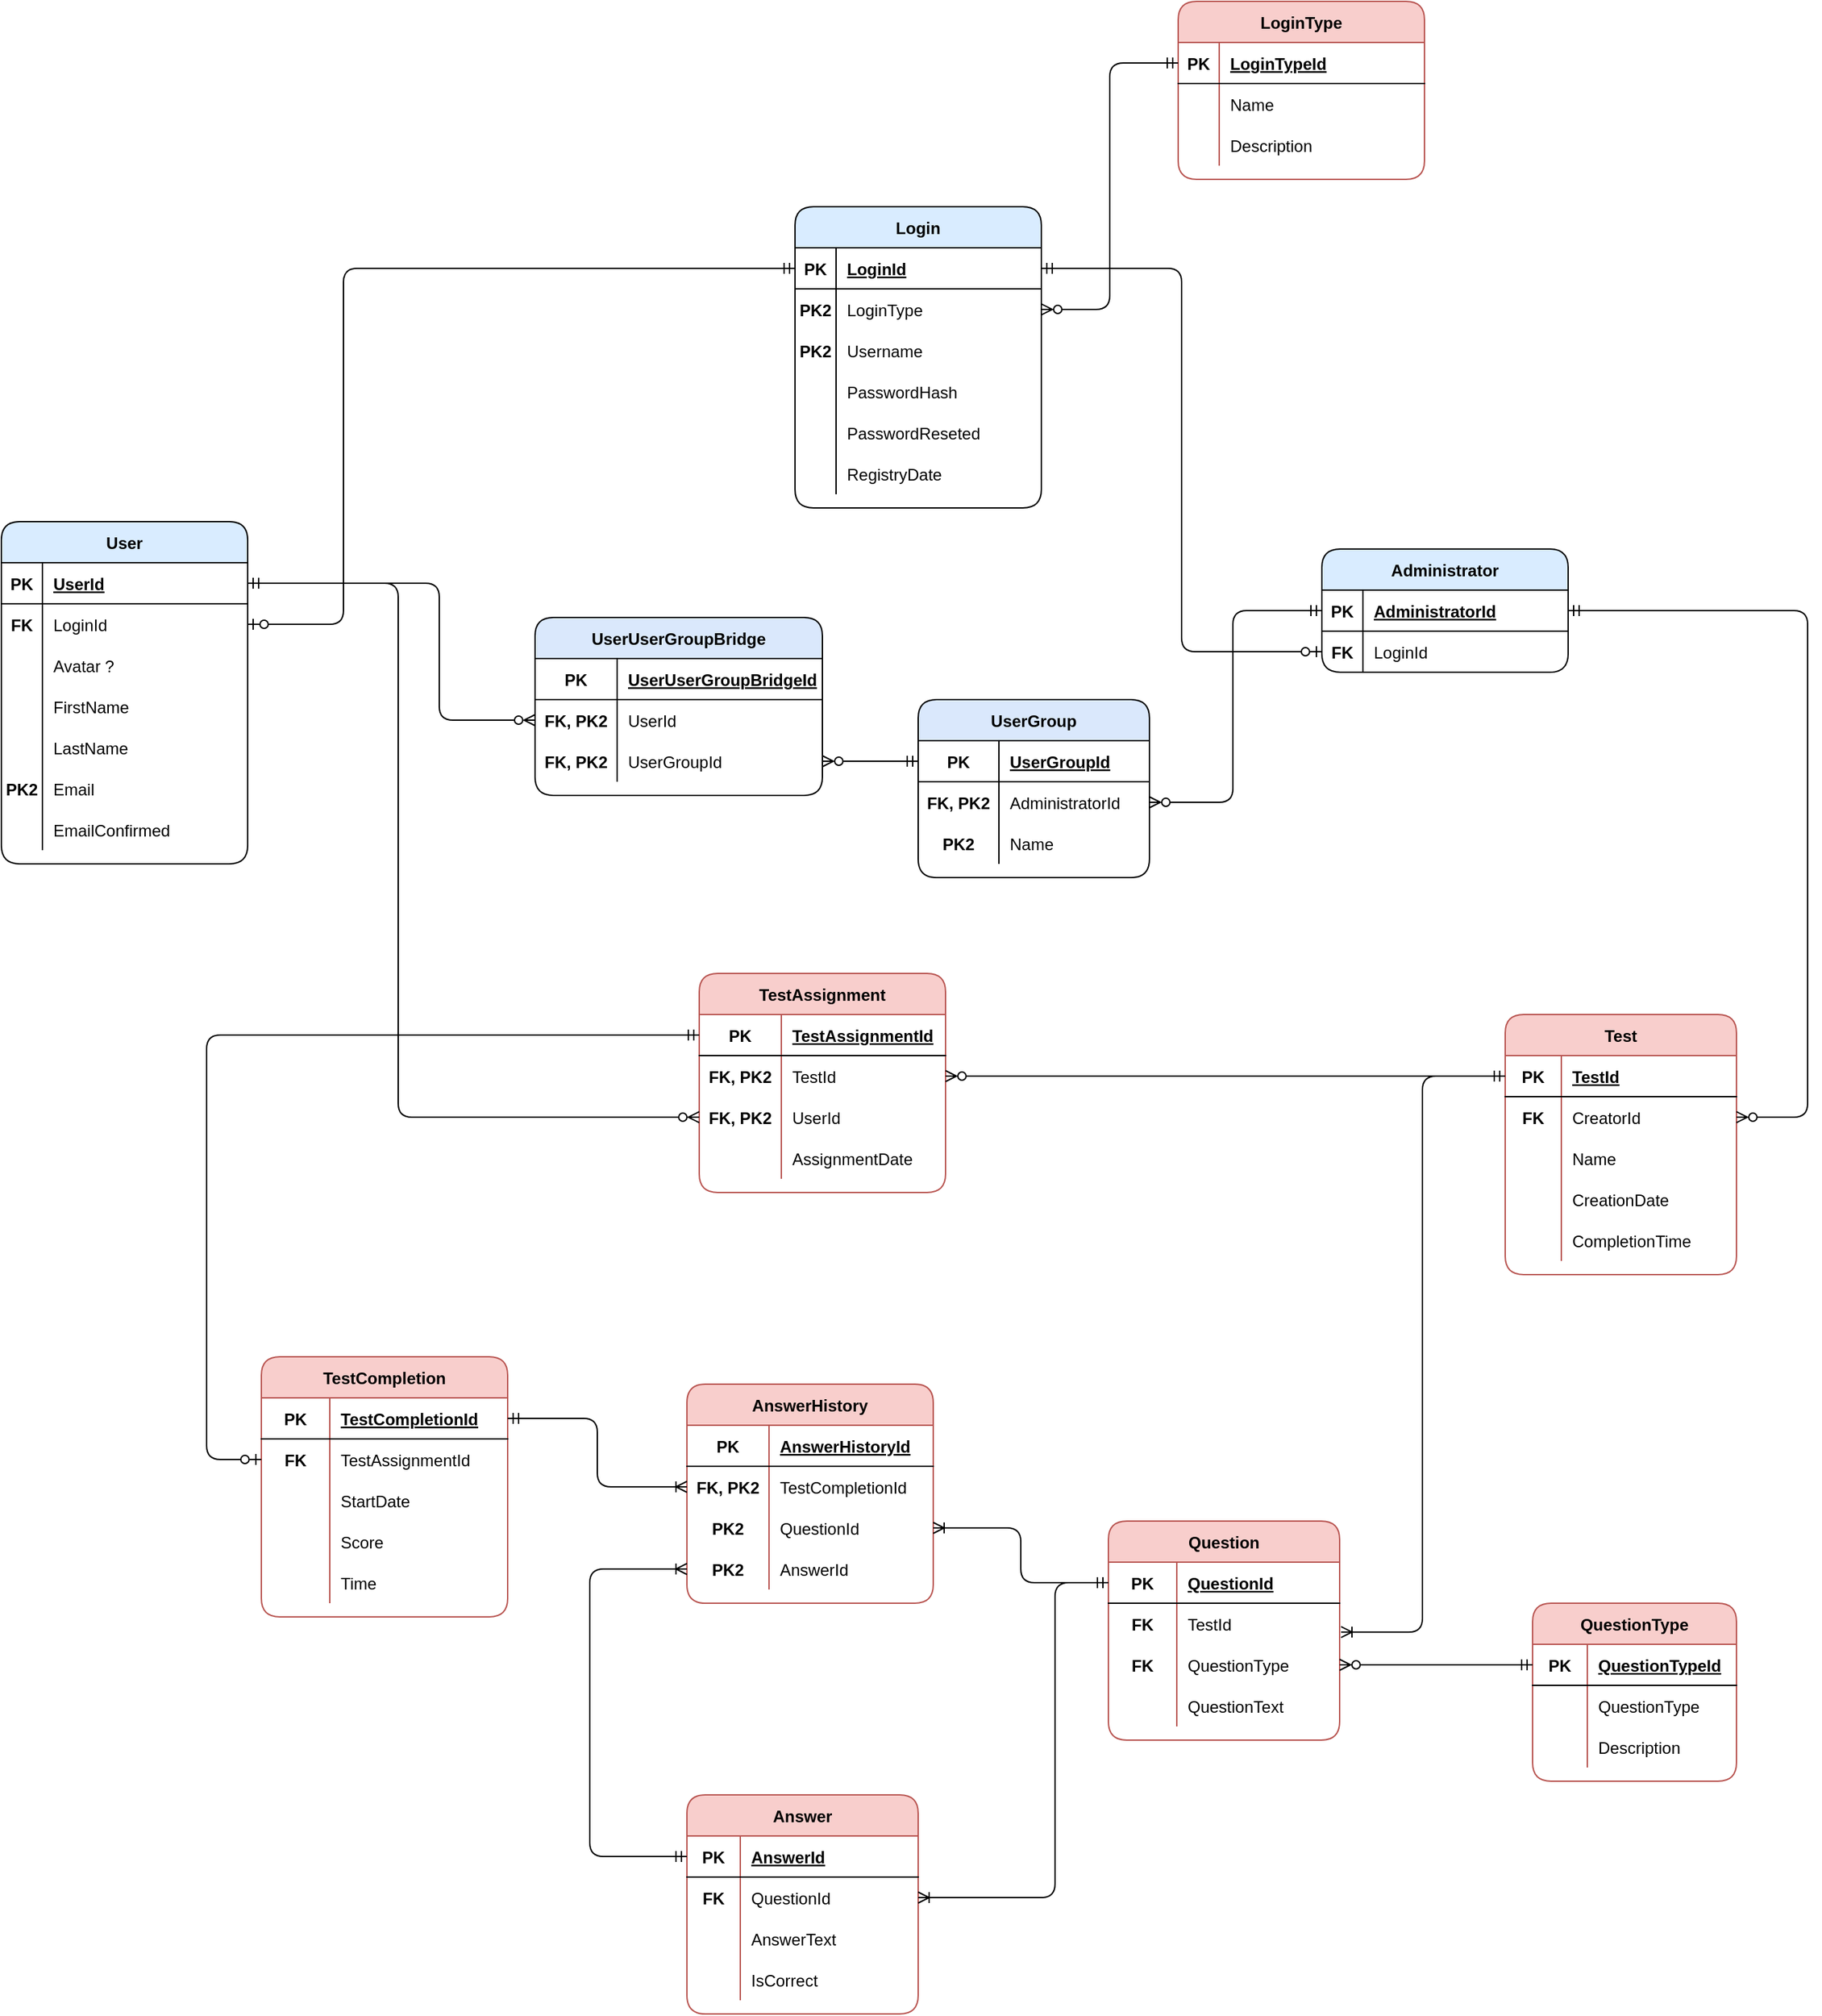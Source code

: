 <mxfile version="20.3.0" type="device"><diagram id="R2lEEEUBdFMjLlhIrx00" name="Page-1"><mxGraphModel dx="3064" dy="1396" grid="1" gridSize="10" guides="1" tooltips="1" connect="1" arrows="1" fold="1" page="1" pageScale="1" pageWidth="850" pageHeight="1100" math="0" shadow="0" extFonts="Permanent Marker^https://fonts.googleapis.com/css?family=Permanent+Marker"><root><mxCell id="0"/><mxCell id="1" parent="0"/><mxCell id="HfRPskD87yzbVDi03uDR-2" value="Login" style="shape=table;startSize=30;container=1;collapsible=1;childLayout=tableLayout;fixedRows=1;rowLines=0;fontStyle=1;align=center;resizeLast=1;fillStyle=solid;fillColor=#D9ECFF;rounded=1;" parent="1" vertex="1"><mxGeometry x="-140" y="200" width="180" height="220" as="geometry"/></mxCell><mxCell id="HfRPskD87yzbVDi03uDR-3" value="" style="shape=tableRow;horizontal=0;startSize=0;swimlaneHead=0;swimlaneBody=0;fillColor=none;collapsible=0;dropTarget=0;points=[[0,0.5],[1,0.5]];portConstraint=eastwest;top=0;left=0;right=0;bottom=1;" parent="HfRPskD87yzbVDi03uDR-2" vertex="1"><mxGeometry y="30" width="180" height="30" as="geometry"/></mxCell><mxCell id="HfRPskD87yzbVDi03uDR-4" value="PK" style="shape=partialRectangle;connectable=0;fillColor=none;top=0;left=0;bottom=0;right=0;fontStyle=1;overflow=hidden;" parent="HfRPskD87yzbVDi03uDR-3" vertex="1"><mxGeometry width="30" height="30" as="geometry"><mxRectangle width="30" height="30" as="alternateBounds"/></mxGeometry></mxCell><mxCell id="HfRPskD87yzbVDi03uDR-5" value="LoginId" style="shape=partialRectangle;connectable=0;fillColor=none;top=0;left=0;bottom=0;right=0;align=left;spacingLeft=6;fontStyle=5;overflow=hidden;" parent="HfRPskD87yzbVDi03uDR-3" vertex="1"><mxGeometry x="30" width="150" height="30" as="geometry"><mxRectangle width="150" height="30" as="alternateBounds"/></mxGeometry></mxCell><mxCell id="HfRPskD87yzbVDi03uDR-6" value="" style="shape=tableRow;horizontal=0;startSize=0;swimlaneHead=0;swimlaneBody=0;fillColor=none;collapsible=0;dropTarget=0;points=[[0,0.5],[1,0.5]];portConstraint=eastwest;top=0;left=0;right=0;bottom=0;" parent="HfRPskD87yzbVDi03uDR-2" vertex="1"><mxGeometry y="60" width="180" height="30" as="geometry"/></mxCell><mxCell id="HfRPskD87yzbVDi03uDR-7" value="PK2" style="shape=partialRectangle;connectable=0;fillColor=none;top=0;left=0;bottom=0;right=0;editable=1;overflow=hidden;fontStyle=1" parent="HfRPskD87yzbVDi03uDR-6" vertex="1"><mxGeometry width="30" height="30" as="geometry"><mxRectangle width="30" height="30" as="alternateBounds"/></mxGeometry></mxCell><mxCell id="HfRPskD87yzbVDi03uDR-8" value="LoginType" style="shape=partialRectangle;connectable=0;fillColor=none;top=0;left=0;bottom=0;right=0;align=left;spacingLeft=6;overflow=hidden;" parent="HfRPskD87yzbVDi03uDR-6" vertex="1"><mxGeometry x="30" width="150" height="30" as="geometry"><mxRectangle width="150" height="30" as="alternateBounds"/></mxGeometry></mxCell><mxCell id="HfRPskD87yzbVDi03uDR-9" value="" style="shape=tableRow;horizontal=0;startSize=0;swimlaneHead=0;swimlaneBody=0;fillColor=none;collapsible=0;dropTarget=0;points=[[0,0.5],[1,0.5]];portConstraint=eastwest;top=0;left=0;right=0;bottom=0;" parent="HfRPskD87yzbVDi03uDR-2" vertex="1"><mxGeometry y="90" width="180" height="30" as="geometry"/></mxCell><mxCell id="HfRPskD87yzbVDi03uDR-10" value="PK2" style="shape=partialRectangle;connectable=0;fillColor=none;top=0;left=0;bottom=0;right=0;editable=1;overflow=hidden;fontStyle=1" parent="HfRPskD87yzbVDi03uDR-9" vertex="1"><mxGeometry width="30" height="30" as="geometry"><mxRectangle width="30" height="30" as="alternateBounds"/></mxGeometry></mxCell><mxCell id="HfRPskD87yzbVDi03uDR-11" value="Username" style="shape=partialRectangle;connectable=0;fillColor=none;top=0;left=0;bottom=0;right=0;align=left;spacingLeft=6;overflow=hidden;" parent="HfRPskD87yzbVDi03uDR-9" vertex="1"><mxGeometry x="30" width="150" height="30" as="geometry"><mxRectangle width="150" height="30" as="alternateBounds"/></mxGeometry></mxCell><mxCell id="HfRPskD87yzbVDi03uDR-12" value="" style="shape=tableRow;horizontal=0;startSize=0;swimlaneHead=0;swimlaneBody=0;fillColor=none;collapsible=0;dropTarget=0;points=[[0,0.5],[1,0.5]];portConstraint=eastwest;top=0;left=0;right=0;bottom=0;" parent="HfRPskD87yzbVDi03uDR-2" vertex="1"><mxGeometry y="120" width="180" height="30" as="geometry"/></mxCell><mxCell id="HfRPskD87yzbVDi03uDR-13" value="" style="shape=partialRectangle;connectable=0;fillColor=none;top=0;left=0;bottom=0;right=0;editable=1;overflow=hidden;" parent="HfRPskD87yzbVDi03uDR-12" vertex="1"><mxGeometry width="30" height="30" as="geometry"><mxRectangle width="30" height="30" as="alternateBounds"/></mxGeometry></mxCell><mxCell id="HfRPskD87yzbVDi03uDR-14" value="PasswordHash" style="shape=partialRectangle;connectable=0;fillColor=none;top=0;left=0;bottom=0;right=0;align=left;spacingLeft=6;overflow=hidden;" parent="HfRPskD87yzbVDi03uDR-12" vertex="1"><mxGeometry x="30" width="150" height="30" as="geometry"><mxRectangle width="150" height="30" as="alternateBounds"/></mxGeometry></mxCell><mxCell id="HfRPskD87yzbVDi03uDR-86" value="" style="shape=tableRow;horizontal=0;startSize=0;swimlaneHead=0;swimlaneBody=0;fillColor=none;collapsible=0;dropTarget=0;points=[[0,0.5],[1,0.5]];portConstraint=eastwest;top=0;left=0;right=0;bottom=0;" parent="HfRPskD87yzbVDi03uDR-2" vertex="1"><mxGeometry y="150" width="180" height="30" as="geometry"/></mxCell><mxCell id="HfRPskD87yzbVDi03uDR-87" value="" style="shape=partialRectangle;connectable=0;fillColor=none;top=0;left=0;bottom=0;right=0;editable=1;overflow=hidden;" parent="HfRPskD87yzbVDi03uDR-86" vertex="1"><mxGeometry width="30" height="30" as="geometry"><mxRectangle width="30" height="30" as="alternateBounds"/></mxGeometry></mxCell><mxCell id="HfRPskD87yzbVDi03uDR-88" value="PasswordReseted" style="shape=partialRectangle;connectable=0;fillColor=none;top=0;left=0;bottom=0;right=0;align=left;spacingLeft=6;overflow=hidden;" parent="HfRPskD87yzbVDi03uDR-86" vertex="1"><mxGeometry x="30" width="150" height="30" as="geometry"><mxRectangle width="150" height="30" as="alternateBounds"/></mxGeometry></mxCell><mxCell id="HfRPskD87yzbVDi03uDR-15" value="" style="shape=tableRow;horizontal=0;startSize=0;swimlaneHead=0;swimlaneBody=0;fillColor=none;collapsible=0;dropTarget=0;points=[[0,0.5],[1,0.5]];portConstraint=eastwest;top=0;left=0;right=0;bottom=0;" parent="HfRPskD87yzbVDi03uDR-2" vertex="1"><mxGeometry y="180" width="180" height="30" as="geometry"/></mxCell><mxCell id="HfRPskD87yzbVDi03uDR-16" value="" style="shape=partialRectangle;connectable=0;fillColor=none;top=0;left=0;bottom=0;right=0;editable=1;overflow=hidden;" parent="HfRPskD87yzbVDi03uDR-15" vertex="1"><mxGeometry width="30" height="30" as="geometry"><mxRectangle width="30" height="30" as="alternateBounds"/></mxGeometry></mxCell><mxCell id="HfRPskD87yzbVDi03uDR-17" value="RegistryDate" style="shape=partialRectangle;connectable=0;fillColor=none;top=0;left=0;bottom=0;right=0;align=left;spacingLeft=6;overflow=hidden;" parent="HfRPskD87yzbVDi03uDR-15" vertex="1"><mxGeometry x="30" width="150" height="30" as="geometry"><mxRectangle width="150" height="30" as="alternateBounds"/></mxGeometry></mxCell><mxCell id="HfRPskD87yzbVDi03uDR-18" value="User" style="shape=table;startSize=30;container=1;collapsible=1;childLayout=tableLayout;fixedRows=1;rowLines=0;fontStyle=1;align=center;resizeLast=1;fillStyle=solid;fillColor=#D9ECFF;rounded=1;" parent="1" vertex="1"><mxGeometry x="-720" y="430" width="180" height="250" as="geometry"/></mxCell><mxCell id="HfRPskD87yzbVDi03uDR-19" value="" style="shape=tableRow;horizontal=0;startSize=0;swimlaneHead=0;swimlaneBody=0;fillColor=none;collapsible=0;dropTarget=0;points=[[0,0.5],[1,0.5]];portConstraint=eastwest;top=0;left=0;right=0;bottom=1;" parent="HfRPskD87yzbVDi03uDR-18" vertex="1"><mxGeometry y="30" width="180" height="30" as="geometry"/></mxCell><mxCell id="HfRPskD87yzbVDi03uDR-20" value="PK" style="shape=partialRectangle;connectable=0;fillColor=none;top=0;left=0;bottom=0;right=0;fontStyle=1;overflow=hidden;" parent="HfRPskD87yzbVDi03uDR-19" vertex="1"><mxGeometry width="30" height="30" as="geometry"><mxRectangle width="30" height="30" as="alternateBounds"/></mxGeometry></mxCell><mxCell id="HfRPskD87yzbVDi03uDR-21" value="UserId" style="shape=partialRectangle;connectable=0;fillColor=none;top=0;left=0;bottom=0;right=0;align=left;spacingLeft=6;fontStyle=5;overflow=hidden;" parent="HfRPskD87yzbVDi03uDR-19" vertex="1"><mxGeometry x="30" width="150" height="30" as="geometry"><mxRectangle width="150" height="30" as="alternateBounds"/></mxGeometry></mxCell><mxCell id="HfRPskD87yzbVDi03uDR-22" value="" style="shape=tableRow;horizontal=0;startSize=0;swimlaneHead=0;swimlaneBody=0;fillColor=none;collapsible=0;dropTarget=0;points=[[0,0.5],[1,0.5]];portConstraint=eastwest;top=0;left=0;right=0;bottom=0;" parent="HfRPskD87yzbVDi03uDR-18" vertex="1"><mxGeometry y="60" width="180" height="30" as="geometry"/></mxCell><mxCell id="HfRPskD87yzbVDi03uDR-23" value="FK" style="shape=partialRectangle;connectable=0;fillColor=none;top=0;left=0;bottom=0;right=0;editable=1;overflow=hidden;fontStyle=1" parent="HfRPskD87yzbVDi03uDR-22" vertex="1"><mxGeometry width="30" height="30" as="geometry"><mxRectangle width="30" height="30" as="alternateBounds"/></mxGeometry></mxCell><mxCell id="HfRPskD87yzbVDi03uDR-24" value="LoginId" style="shape=partialRectangle;connectable=0;fillColor=none;top=0;left=0;bottom=0;right=0;align=left;spacingLeft=6;overflow=hidden;" parent="HfRPskD87yzbVDi03uDR-22" vertex="1"><mxGeometry x="30" width="150" height="30" as="geometry"><mxRectangle width="150" height="30" as="alternateBounds"/></mxGeometry></mxCell><mxCell id="HfRPskD87yzbVDi03uDR-25" value="" style="shape=tableRow;horizontal=0;startSize=0;swimlaneHead=0;swimlaneBody=0;fillColor=none;collapsible=0;dropTarget=0;points=[[0,0.5],[1,0.5]];portConstraint=eastwest;top=0;left=0;right=0;bottom=0;" parent="HfRPskD87yzbVDi03uDR-18" vertex="1"><mxGeometry y="90" width="180" height="30" as="geometry"/></mxCell><mxCell id="HfRPskD87yzbVDi03uDR-26" value="" style="shape=partialRectangle;connectable=0;fillColor=none;top=0;left=0;bottom=0;right=0;editable=1;overflow=hidden;fontStyle=1" parent="HfRPskD87yzbVDi03uDR-25" vertex="1"><mxGeometry width="30" height="30" as="geometry"><mxRectangle width="30" height="30" as="alternateBounds"/></mxGeometry></mxCell><mxCell id="HfRPskD87yzbVDi03uDR-27" value="Avatar ?" style="shape=partialRectangle;connectable=0;fillColor=none;top=0;left=0;bottom=0;right=0;align=left;spacingLeft=6;overflow=hidden;" parent="HfRPskD87yzbVDi03uDR-25" vertex="1"><mxGeometry x="30" width="150" height="30" as="geometry"><mxRectangle width="150" height="30" as="alternateBounds"/></mxGeometry></mxCell><mxCell id="HfRPskD87yzbVDi03uDR-28" value="" style="shape=tableRow;horizontal=0;startSize=0;swimlaneHead=0;swimlaneBody=0;fillColor=none;collapsible=0;dropTarget=0;points=[[0,0.5],[1,0.5]];portConstraint=eastwest;top=0;left=0;right=0;bottom=0;" parent="HfRPskD87yzbVDi03uDR-18" vertex="1"><mxGeometry y="120" width="180" height="30" as="geometry"/></mxCell><mxCell id="HfRPskD87yzbVDi03uDR-29" value="" style="shape=partialRectangle;connectable=0;fillColor=none;top=0;left=0;bottom=0;right=0;editable=1;overflow=hidden;fontStyle=1" parent="HfRPskD87yzbVDi03uDR-28" vertex="1"><mxGeometry width="30" height="30" as="geometry"><mxRectangle width="30" height="30" as="alternateBounds"/></mxGeometry></mxCell><mxCell id="HfRPskD87yzbVDi03uDR-30" value="FirstName" style="shape=partialRectangle;connectable=0;fillColor=none;top=0;left=0;bottom=0;right=0;align=left;spacingLeft=6;overflow=hidden;" parent="HfRPskD87yzbVDi03uDR-28" vertex="1"><mxGeometry x="30" width="150" height="30" as="geometry"><mxRectangle width="150" height="30" as="alternateBounds"/></mxGeometry></mxCell><mxCell id="HfRPskD87yzbVDi03uDR-31" value="" style="shape=tableRow;horizontal=0;startSize=0;swimlaneHead=0;swimlaneBody=0;fillColor=none;collapsible=0;dropTarget=0;points=[[0,0.5],[1,0.5]];portConstraint=eastwest;top=0;left=0;right=0;bottom=0;" parent="HfRPskD87yzbVDi03uDR-18" vertex="1"><mxGeometry y="150" width="180" height="30" as="geometry"/></mxCell><mxCell id="HfRPskD87yzbVDi03uDR-32" value="" style="shape=partialRectangle;connectable=0;fillColor=none;top=0;left=0;bottom=0;right=0;editable=1;overflow=hidden;fontStyle=1" parent="HfRPskD87yzbVDi03uDR-31" vertex="1"><mxGeometry width="30" height="30" as="geometry"><mxRectangle width="30" height="30" as="alternateBounds"/></mxGeometry></mxCell><mxCell id="HfRPskD87yzbVDi03uDR-33" value="LastName" style="shape=partialRectangle;connectable=0;fillColor=none;top=0;left=0;bottom=0;right=0;align=left;spacingLeft=6;overflow=hidden;" parent="HfRPskD87yzbVDi03uDR-31" vertex="1"><mxGeometry x="30" width="150" height="30" as="geometry"><mxRectangle width="150" height="30" as="alternateBounds"/></mxGeometry></mxCell><mxCell id="HfRPskD87yzbVDi03uDR-34" value="" style="shape=tableRow;horizontal=0;startSize=0;swimlaneHead=0;swimlaneBody=0;fillColor=none;collapsible=0;dropTarget=0;points=[[0,0.5],[1,0.5]];portConstraint=eastwest;top=0;left=0;right=0;bottom=0;" parent="HfRPskD87yzbVDi03uDR-18" vertex="1"><mxGeometry y="180" width="180" height="30" as="geometry"/></mxCell><mxCell id="HfRPskD87yzbVDi03uDR-35" value="PK2" style="shape=partialRectangle;connectable=0;fillColor=none;top=0;left=0;bottom=0;right=0;editable=1;overflow=hidden;fontStyle=1" parent="HfRPskD87yzbVDi03uDR-34" vertex="1"><mxGeometry width="30" height="30" as="geometry"><mxRectangle width="30" height="30" as="alternateBounds"/></mxGeometry></mxCell><mxCell id="HfRPskD87yzbVDi03uDR-36" value="Email" style="shape=partialRectangle;connectable=0;fillColor=none;top=0;left=0;bottom=0;right=0;align=left;spacingLeft=6;overflow=hidden;" parent="HfRPskD87yzbVDi03uDR-34" vertex="1"><mxGeometry x="30" width="150" height="30" as="geometry"><mxRectangle width="150" height="30" as="alternateBounds"/></mxGeometry></mxCell><mxCell id="HfRPskD87yzbVDi03uDR-37" value="" style="shape=tableRow;horizontal=0;startSize=0;swimlaneHead=0;swimlaneBody=0;fillColor=none;collapsible=0;dropTarget=0;points=[[0,0.5],[1,0.5]];portConstraint=eastwest;top=0;left=0;right=0;bottom=0;" parent="HfRPskD87yzbVDi03uDR-18" vertex="1"><mxGeometry y="210" width="180" height="30" as="geometry"/></mxCell><mxCell id="HfRPskD87yzbVDi03uDR-38" value="" style="shape=partialRectangle;connectable=0;fillColor=none;top=0;left=0;bottom=0;right=0;editable=1;overflow=hidden;fontStyle=1" parent="HfRPskD87yzbVDi03uDR-37" vertex="1"><mxGeometry width="30" height="30" as="geometry"><mxRectangle width="30" height="30" as="alternateBounds"/></mxGeometry></mxCell><mxCell id="HfRPskD87yzbVDi03uDR-39" value="EmailConfirmed" style="shape=partialRectangle;connectable=0;fillColor=none;top=0;left=0;bottom=0;right=0;align=left;spacingLeft=6;overflow=hidden;" parent="HfRPskD87yzbVDi03uDR-37" vertex="1"><mxGeometry x="30" width="150" height="30" as="geometry"><mxRectangle width="150" height="30" as="alternateBounds"/></mxGeometry></mxCell><mxCell id="HfRPskD87yzbVDi03uDR-40" value="" style="edgeStyle=orthogonalEdgeStyle;fontSize=12;html=1;endArrow=ERmandOne;startArrow=ERzeroToOne;rounded=1;exitX=1;exitY=0.5;exitDx=0;exitDy=0;endFill=0;startFill=0;entryX=0;entryY=0.5;entryDx=0;entryDy=0;" parent="1" source="HfRPskD87yzbVDi03uDR-22" target="HfRPskD87yzbVDi03uDR-3" edge="1"><mxGeometry width="100" height="100" relative="1" as="geometry"><mxPoint x="-90" y="1620" as="sourcePoint"/><mxPoint x="210" y="1210" as="targetPoint"/><Array as="points"><mxPoint x="-470" y="505"/><mxPoint x="-470" y="245"/></Array></mxGeometry></mxCell><mxCell id="HfRPskD87yzbVDi03uDR-41" value="UserGroup" style="shape=table;startSize=30;container=1;collapsible=1;childLayout=tableLayout;fixedRows=1;rowLines=0;fontStyle=1;align=center;resizeLast=1;fillStyle=solid;fillColor=#dae8fc;rounded=1;strokeColor=#000000;" parent="1" vertex="1"><mxGeometry x="-50" y="560" width="169" height="130" as="geometry"/></mxCell><mxCell id="HfRPskD87yzbVDi03uDR-42" value="" style="shape=tableRow;horizontal=0;startSize=0;swimlaneHead=0;swimlaneBody=0;fillColor=none;collapsible=0;dropTarget=0;points=[[0,0.5],[1,0.5]];portConstraint=eastwest;top=0;left=0;right=0;bottom=1;" parent="HfRPskD87yzbVDi03uDR-41" vertex="1"><mxGeometry y="30" width="169" height="30" as="geometry"/></mxCell><mxCell id="HfRPskD87yzbVDi03uDR-43" value="PK" style="shape=partialRectangle;connectable=0;fillColor=none;top=0;left=0;bottom=0;right=0;fontStyle=1;overflow=hidden;" parent="HfRPskD87yzbVDi03uDR-42" vertex="1"><mxGeometry width="59" height="30" as="geometry"><mxRectangle width="59" height="30" as="alternateBounds"/></mxGeometry></mxCell><mxCell id="HfRPskD87yzbVDi03uDR-44" value="UserGroupId" style="shape=partialRectangle;connectable=0;fillColor=none;top=0;left=0;bottom=0;right=0;align=left;spacingLeft=6;fontStyle=5;overflow=hidden;" parent="HfRPskD87yzbVDi03uDR-42" vertex="1"><mxGeometry x="59" width="110" height="30" as="geometry"><mxRectangle width="110" height="30" as="alternateBounds"/></mxGeometry></mxCell><mxCell id="HfRPskD87yzbVDi03uDR-45" value="" style="shape=tableRow;horizontal=0;startSize=0;swimlaneHead=0;swimlaneBody=0;fillColor=none;collapsible=0;dropTarget=0;points=[[0,0.5],[1,0.5]];portConstraint=eastwest;top=0;left=0;right=0;bottom=0;" parent="HfRPskD87yzbVDi03uDR-41" vertex="1"><mxGeometry y="60" width="169" height="30" as="geometry"/></mxCell><mxCell id="HfRPskD87yzbVDi03uDR-46" value="FK, PK2" style="shape=partialRectangle;connectable=0;fillColor=none;top=0;left=0;bottom=0;right=0;editable=1;overflow=hidden;fontStyle=1" parent="HfRPskD87yzbVDi03uDR-45" vertex="1"><mxGeometry width="59" height="30" as="geometry"><mxRectangle width="59" height="30" as="alternateBounds"/></mxGeometry></mxCell><mxCell id="HfRPskD87yzbVDi03uDR-47" value="AdministratorId" style="shape=partialRectangle;connectable=0;fillColor=none;top=0;left=0;bottom=0;right=0;align=left;spacingLeft=6;overflow=hidden;" parent="HfRPskD87yzbVDi03uDR-45" vertex="1"><mxGeometry x="59" width="110" height="30" as="geometry"><mxRectangle width="110" height="30" as="alternateBounds"/></mxGeometry></mxCell><mxCell id="HfRPskD87yzbVDi03uDR-48" value="" style="shape=tableRow;horizontal=0;startSize=0;swimlaneHead=0;swimlaneBody=0;fillColor=none;collapsible=0;dropTarget=0;points=[[0,0.5],[1,0.5]];portConstraint=eastwest;top=0;left=0;right=0;bottom=0;" parent="HfRPskD87yzbVDi03uDR-41" vertex="1"><mxGeometry y="90" width="169" height="30" as="geometry"/></mxCell><mxCell id="HfRPskD87yzbVDi03uDR-49" value="PK2" style="shape=partialRectangle;connectable=0;fillColor=none;top=0;left=0;bottom=0;right=0;editable=1;overflow=hidden;fontStyle=1" parent="HfRPskD87yzbVDi03uDR-48" vertex="1"><mxGeometry width="59" height="30" as="geometry"><mxRectangle width="59" height="30" as="alternateBounds"/></mxGeometry></mxCell><mxCell id="HfRPskD87yzbVDi03uDR-50" value="Name" style="shape=partialRectangle;connectable=0;fillColor=none;top=0;left=0;bottom=0;right=0;align=left;spacingLeft=6;overflow=hidden;" parent="HfRPskD87yzbVDi03uDR-48" vertex="1"><mxGeometry x="59" width="110" height="30" as="geometry"><mxRectangle width="110" height="30" as="alternateBounds"/></mxGeometry></mxCell><mxCell id="HfRPskD87yzbVDi03uDR-51" value="" style="edgeStyle=orthogonalEdgeStyle;fontSize=12;html=1;endArrow=ERzeroToMany;startArrow=ERmandOne;rounded=1;entryX=1;entryY=0.5;entryDx=0;entryDy=0;endFill=0;exitX=0;exitY=0.5;exitDx=0;exitDy=0;" parent="1" source="HfRPskD87yzbVDi03uDR-65" target="HfRPskD87yzbVDi03uDR-45" edge="1"><mxGeometry width="100" height="100" relative="1" as="geometry"><mxPoint x="140" y="1130" as="sourcePoint"/><mxPoint x="250" y="1500" as="targetPoint"/><Array as="points"><mxPoint x="180" y="495"/><mxPoint x="180" y="635"/></Array></mxGeometry></mxCell><mxCell id="HfRPskD87yzbVDi03uDR-52" value="UserUserGroupBridge" style="shape=table;startSize=30;container=1;collapsible=1;childLayout=tableLayout;fixedRows=1;rowLines=0;fontStyle=1;align=center;resizeLast=1;fillStyle=solid;fillColor=#dae8fc;rounded=1;strokeColor=#000000;" parent="1" vertex="1"><mxGeometry x="-330" y="500" width="210" height="130" as="geometry"/></mxCell><mxCell id="HfRPskD87yzbVDi03uDR-53" value="" style="shape=tableRow;horizontal=0;startSize=0;swimlaneHead=0;swimlaneBody=0;fillColor=none;collapsible=0;dropTarget=0;points=[[0,0.5],[1,0.5]];portConstraint=eastwest;top=0;left=0;right=0;bottom=1;" parent="HfRPskD87yzbVDi03uDR-52" vertex="1"><mxGeometry y="30" width="210" height="30" as="geometry"/></mxCell><mxCell id="HfRPskD87yzbVDi03uDR-54" value="PK" style="shape=partialRectangle;connectable=0;fillColor=none;top=0;left=0;bottom=0;right=0;fontStyle=1;overflow=hidden;" parent="HfRPskD87yzbVDi03uDR-53" vertex="1"><mxGeometry width="60" height="30" as="geometry"><mxRectangle width="60" height="30" as="alternateBounds"/></mxGeometry></mxCell><mxCell id="HfRPskD87yzbVDi03uDR-55" value="UserUserGroupBridgeId" style="shape=partialRectangle;connectable=0;fillColor=none;top=0;left=0;bottom=0;right=0;align=left;spacingLeft=6;fontStyle=5;overflow=hidden;" parent="HfRPskD87yzbVDi03uDR-53" vertex="1"><mxGeometry x="60" width="150" height="30" as="geometry"><mxRectangle width="150" height="30" as="alternateBounds"/></mxGeometry></mxCell><mxCell id="HfRPskD87yzbVDi03uDR-56" value="" style="shape=tableRow;horizontal=0;startSize=0;swimlaneHead=0;swimlaneBody=0;fillColor=none;collapsible=0;dropTarget=0;points=[[0,0.5],[1,0.5]];portConstraint=eastwest;top=0;left=0;right=0;bottom=0;" parent="HfRPskD87yzbVDi03uDR-52" vertex="1"><mxGeometry y="60" width="210" height="30" as="geometry"/></mxCell><mxCell id="HfRPskD87yzbVDi03uDR-57" value="FK, PK2" style="shape=partialRectangle;connectable=0;fillColor=none;top=0;left=0;bottom=0;right=0;editable=1;overflow=hidden;fontStyle=1" parent="HfRPskD87yzbVDi03uDR-56" vertex="1"><mxGeometry width="60" height="30" as="geometry"><mxRectangle width="60" height="30" as="alternateBounds"/></mxGeometry></mxCell><mxCell id="HfRPskD87yzbVDi03uDR-58" value="UserId" style="shape=partialRectangle;connectable=0;fillColor=none;top=0;left=0;bottom=0;right=0;align=left;spacingLeft=6;overflow=hidden;" parent="HfRPskD87yzbVDi03uDR-56" vertex="1"><mxGeometry x="60" width="150" height="30" as="geometry"><mxRectangle width="150" height="30" as="alternateBounds"/></mxGeometry></mxCell><mxCell id="HfRPskD87yzbVDi03uDR-59" value="" style="shape=tableRow;horizontal=0;startSize=0;swimlaneHead=0;swimlaneBody=0;fillColor=none;collapsible=0;dropTarget=0;points=[[0,0.5],[1,0.5]];portConstraint=eastwest;top=0;left=0;right=0;bottom=0;" parent="HfRPskD87yzbVDi03uDR-52" vertex="1"><mxGeometry y="90" width="210" height="30" as="geometry"/></mxCell><mxCell id="HfRPskD87yzbVDi03uDR-60" value="FK, PK2" style="shape=partialRectangle;connectable=0;fillColor=none;top=0;left=0;bottom=0;right=0;editable=1;overflow=hidden;fontStyle=1" parent="HfRPskD87yzbVDi03uDR-59" vertex="1"><mxGeometry width="60" height="30" as="geometry"><mxRectangle width="60" height="30" as="alternateBounds"/></mxGeometry></mxCell><mxCell id="HfRPskD87yzbVDi03uDR-61" value="UserGroupId" style="shape=partialRectangle;connectable=0;fillColor=none;top=0;left=0;bottom=0;right=0;align=left;spacingLeft=6;overflow=hidden;" parent="HfRPskD87yzbVDi03uDR-59" vertex="1"><mxGeometry x="60" width="150" height="30" as="geometry"><mxRectangle width="150" height="30" as="alternateBounds"/></mxGeometry></mxCell><mxCell id="HfRPskD87yzbVDi03uDR-62" value="" style="edgeStyle=orthogonalEdgeStyle;fontSize=12;html=1;endArrow=ERmandOne;startArrow=ERzeroToMany;rounded=1;entryX=0;entryY=0.5;entryDx=0;entryDy=0;exitX=1;exitY=0.5;exitDx=0;exitDy=0;startFill=0;" parent="1" source="HfRPskD87yzbVDi03uDR-59" target="HfRPskD87yzbVDi03uDR-42" edge="1"><mxGeometry width="100" height="100" relative="1" as="geometry"><mxPoint x="-470" y="1310" as="sourcePoint"/><mxPoint x="-370" y="1210" as="targetPoint"/></mxGeometry></mxCell><mxCell id="HfRPskD87yzbVDi03uDR-63" value="" style="edgeStyle=orthogonalEdgeStyle;fontSize=12;html=1;endArrow=ERmandOne;startArrow=ERzeroToMany;rounded=1;startFill=0;exitX=0;exitY=0.5;exitDx=0;exitDy=0;" parent="1" source="HfRPskD87yzbVDi03uDR-56" target="HfRPskD87yzbVDi03uDR-19" edge="1"><mxGeometry width="100" height="100" relative="1" as="geometry"><mxPoint x="-40" y="550" as="sourcePoint"/><mxPoint x="-360" y="1340" as="targetPoint"/><Array as="points"><mxPoint x="-400" y="575"/><mxPoint x="-400" y="475"/></Array></mxGeometry></mxCell><mxCell id="HfRPskD87yzbVDi03uDR-64" value="Administrator" style="shape=table;startSize=30;container=1;collapsible=1;childLayout=tableLayout;fixedRows=1;rowLines=0;fontStyle=1;align=center;resizeLast=1;fillStyle=solid;fillColor=#D9ECFF;rounded=1;" parent="1" vertex="1"><mxGeometry x="245" y="450" width="180" height="90" as="geometry"/></mxCell><mxCell id="HfRPskD87yzbVDi03uDR-65" value="" style="shape=tableRow;horizontal=0;startSize=0;swimlaneHead=0;swimlaneBody=0;fillColor=none;collapsible=0;dropTarget=0;points=[[0,0.5],[1,0.5]];portConstraint=eastwest;top=0;left=0;right=0;bottom=1;" parent="HfRPskD87yzbVDi03uDR-64" vertex="1"><mxGeometry y="30" width="180" height="30" as="geometry"/></mxCell><mxCell id="HfRPskD87yzbVDi03uDR-66" value="PK" style="shape=partialRectangle;connectable=0;fillColor=none;top=0;left=0;bottom=0;right=0;fontStyle=1;overflow=hidden;" parent="HfRPskD87yzbVDi03uDR-65" vertex="1"><mxGeometry width="30" height="30" as="geometry"><mxRectangle width="30" height="30" as="alternateBounds"/></mxGeometry></mxCell><mxCell id="HfRPskD87yzbVDi03uDR-67" value="AdministratorId" style="shape=partialRectangle;connectable=0;fillColor=none;top=0;left=0;bottom=0;right=0;align=left;spacingLeft=6;fontStyle=5;overflow=hidden;" parent="HfRPskD87yzbVDi03uDR-65" vertex="1"><mxGeometry x="30" width="150" height="30" as="geometry"><mxRectangle width="150" height="30" as="alternateBounds"/></mxGeometry></mxCell><mxCell id="HfRPskD87yzbVDi03uDR-68" value="" style="shape=tableRow;horizontal=0;startSize=0;swimlaneHead=0;swimlaneBody=0;fillColor=none;collapsible=0;dropTarget=0;points=[[0,0.5],[1,0.5]];portConstraint=eastwest;top=0;left=0;right=0;bottom=0;" parent="HfRPskD87yzbVDi03uDR-64" vertex="1"><mxGeometry y="60" width="180" height="30" as="geometry"/></mxCell><mxCell id="HfRPskD87yzbVDi03uDR-69" value="FK" style="shape=partialRectangle;connectable=0;fillColor=none;top=0;left=0;bottom=0;right=0;editable=1;overflow=hidden;fontStyle=1" parent="HfRPskD87yzbVDi03uDR-68" vertex="1"><mxGeometry width="30" height="30" as="geometry"><mxRectangle width="30" height="30" as="alternateBounds"/></mxGeometry></mxCell><mxCell id="HfRPskD87yzbVDi03uDR-70" value="LoginId" style="shape=partialRectangle;connectable=0;fillColor=none;top=0;left=0;bottom=0;right=0;align=left;spacingLeft=6;overflow=hidden;" parent="HfRPskD87yzbVDi03uDR-68" vertex="1"><mxGeometry x="30" width="150" height="30" as="geometry"><mxRectangle width="150" height="30" as="alternateBounds"/></mxGeometry></mxCell><mxCell id="HfRPskD87yzbVDi03uDR-74" value="" style="edgeStyle=orthogonalEdgeStyle;fontSize=12;html=1;endArrow=ERmandOne;startArrow=ERzeroToOne;rounded=1;exitX=0;exitY=0.5;exitDx=0;exitDy=0;endFill=0;startFill=0;entryX=1;entryY=0.5;entryDx=0;entryDy=0;" parent="1" source="HfRPskD87yzbVDi03uDR-68" target="HfRPskD87yzbVDi03uDR-3" edge="1"><mxGeometry width="100" height="100" relative="1" as="geometry"><mxPoint x="-140" y="895" as="sourcePoint"/><mxPoint x="-50" y="735" as="targetPoint"/></mxGeometry></mxCell><mxCell id="HfRPskD87yzbVDi03uDR-75" value="LoginType" style="shape=table;startSize=30;container=1;collapsible=1;childLayout=tableLayout;fixedRows=1;rowLines=0;fontStyle=1;align=center;resizeLast=1;fillStyle=solid;fillColor=#f8cecc;rounded=1;strokeColor=#b85450;" parent="1" vertex="1"><mxGeometry x="140" y="50" width="180" height="130" as="geometry"/></mxCell><mxCell id="HfRPskD87yzbVDi03uDR-76" value="" style="shape=tableRow;horizontal=0;startSize=0;swimlaneHead=0;swimlaneBody=0;fillColor=none;collapsible=0;dropTarget=0;points=[[0,0.5],[1,0.5]];portConstraint=eastwest;top=0;left=0;right=0;bottom=1;" parent="HfRPskD87yzbVDi03uDR-75" vertex="1"><mxGeometry y="30" width="180" height="30" as="geometry"/></mxCell><mxCell id="HfRPskD87yzbVDi03uDR-77" value="PK" style="shape=partialRectangle;connectable=0;fillColor=none;top=0;left=0;bottom=0;right=0;fontStyle=1;overflow=hidden;" parent="HfRPskD87yzbVDi03uDR-76" vertex="1"><mxGeometry width="30" height="30" as="geometry"><mxRectangle width="30" height="30" as="alternateBounds"/></mxGeometry></mxCell><mxCell id="HfRPskD87yzbVDi03uDR-78" value="LoginTypeId" style="shape=partialRectangle;connectable=0;fillColor=none;top=0;left=0;bottom=0;right=0;align=left;spacingLeft=6;fontStyle=5;overflow=hidden;" parent="HfRPskD87yzbVDi03uDR-76" vertex="1"><mxGeometry x="30" width="150" height="30" as="geometry"><mxRectangle width="150" height="30" as="alternateBounds"/></mxGeometry></mxCell><mxCell id="HfRPskD87yzbVDi03uDR-79" value="" style="shape=tableRow;horizontal=0;startSize=0;swimlaneHead=0;swimlaneBody=0;fillColor=none;collapsible=0;dropTarget=0;points=[[0,0.5],[1,0.5]];portConstraint=eastwest;top=0;left=0;right=0;bottom=0;" parent="HfRPskD87yzbVDi03uDR-75" vertex="1"><mxGeometry y="60" width="180" height="30" as="geometry"/></mxCell><mxCell id="HfRPskD87yzbVDi03uDR-80" value="" style="shape=partialRectangle;connectable=0;fillColor=none;top=0;left=0;bottom=0;right=0;editable=1;overflow=hidden;fontStyle=1" parent="HfRPskD87yzbVDi03uDR-79" vertex="1"><mxGeometry width="30" height="30" as="geometry"><mxRectangle width="30" height="30" as="alternateBounds"/></mxGeometry></mxCell><mxCell id="HfRPskD87yzbVDi03uDR-81" value="Name" style="shape=partialRectangle;connectable=0;fillColor=none;top=0;left=0;bottom=0;right=0;align=left;spacingLeft=6;overflow=hidden;" parent="HfRPskD87yzbVDi03uDR-79" vertex="1"><mxGeometry x="30" width="150" height="30" as="geometry"><mxRectangle width="150" height="30" as="alternateBounds"/></mxGeometry></mxCell><mxCell id="HfRPskD87yzbVDi03uDR-82" value="" style="shape=tableRow;horizontal=0;startSize=0;swimlaneHead=0;swimlaneBody=0;fillColor=none;collapsible=0;dropTarget=0;points=[[0,0.5],[1,0.5]];portConstraint=eastwest;top=0;left=0;right=0;bottom=0;" parent="HfRPskD87yzbVDi03uDR-75" vertex="1"><mxGeometry y="90" width="180" height="30" as="geometry"/></mxCell><mxCell id="HfRPskD87yzbVDi03uDR-83" value="" style="shape=partialRectangle;connectable=0;fillColor=none;top=0;left=0;bottom=0;right=0;editable=1;overflow=hidden;fontStyle=1" parent="HfRPskD87yzbVDi03uDR-82" vertex="1"><mxGeometry width="30" height="30" as="geometry"><mxRectangle width="30" height="30" as="alternateBounds"/></mxGeometry></mxCell><mxCell id="HfRPskD87yzbVDi03uDR-84" value="Description" style="shape=partialRectangle;connectable=0;fillColor=none;top=0;left=0;bottom=0;right=0;align=left;spacingLeft=6;overflow=hidden;" parent="HfRPskD87yzbVDi03uDR-82" vertex="1"><mxGeometry x="30" width="150" height="30" as="geometry"><mxRectangle width="150" height="30" as="alternateBounds"/></mxGeometry></mxCell><mxCell id="HfRPskD87yzbVDi03uDR-85" value="" style="edgeStyle=orthogonalEdgeStyle;fontSize=12;html=1;endArrow=ERmandOne;startArrow=ERzeroToMany;rounded=1;exitX=1;exitY=0.5;exitDx=0;exitDy=0;entryX=0;entryY=0.5;entryDx=0;entryDy=0;elbow=vertical;endFill=0;startFill=0;" parent="1" source="HfRPskD87yzbVDi03uDR-6" target="HfRPskD87yzbVDi03uDR-76" edge="1"><mxGeometry width="100" height="100" relative="1" as="geometry"><mxPoint x="210" y="650" as="sourcePoint"/><mxPoint x="310" y="550" as="targetPoint"/></mxGeometry></mxCell><mxCell id="2MBuvhZF6M2lH7-KvBNh-1" value="Test" style="shape=table;startSize=30;container=1;collapsible=1;childLayout=tableLayout;fixedRows=1;rowLines=0;fontStyle=1;align=center;resizeLast=1;fillStyle=solid;fillColor=#f8cecc;rounded=1;strokeColor=#b85450;" parent="1" vertex="1"><mxGeometry x="379" y="790" width="169" height="190" as="geometry"/></mxCell><mxCell id="2MBuvhZF6M2lH7-KvBNh-2" value="" style="shape=tableRow;horizontal=0;startSize=0;swimlaneHead=0;swimlaneBody=0;fillColor=none;collapsible=0;dropTarget=0;points=[[0,0.5],[1,0.5]];portConstraint=eastwest;top=0;left=0;right=0;bottom=1;" parent="2MBuvhZF6M2lH7-KvBNh-1" vertex="1"><mxGeometry y="30" width="169" height="30" as="geometry"/></mxCell><mxCell id="2MBuvhZF6M2lH7-KvBNh-3" value="PK" style="shape=partialRectangle;connectable=0;fillColor=none;top=0;left=0;bottom=0;right=0;fontStyle=1;overflow=hidden;" parent="2MBuvhZF6M2lH7-KvBNh-2" vertex="1"><mxGeometry width="41" height="30" as="geometry"><mxRectangle width="41" height="30" as="alternateBounds"/></mxGeometry></mxCell><mxCell id="2MBuvhZF6M2lH7-KvBNh-4" value="TestId" style="shape=partialRectangle;connectable=0;fillColor=none;top=0;left=0;bottom=0;right=0;align=left;spacingLeft=6;fontStyle=5;overflow=hidden;" parent="2MBuvhZF6M2lH7-KvBNh-2" vertex="1"><mxGeometry x="41" width="128" height="30" as="geometry"><mxRectangle width="128" height="30" as="alternateBounds"/></mxGeometry></mxCell><mxCell id="2MBuvhZF6M2lH7-KvBNh-5" value="" style="shape=tableRow;horizontal=0;startSize=0;swimlaneHead=0;swimlaneBody=0;fillColor=none;collapsible=0;dropTarget=0;points=[[0,0.5],[1,0.5]];portConstraint=eastwest;top=0;left=0;right=0;bottom=0;" parent="2MBuvhZF6M2lH7-KvBNh-1" vertex="1"><mxGeometry y="60" width="169" height="30" as="geometry"/></mxCell><mxCell id="2MBuvhZF6M2lH7-KvBNh-6" value="FK" style="shape=partialRectangle;connectable=0;fillColor=none;top=0;left=0;bottom=0;right=0;editable=1;overflow=hidden;fontStyle=1" parent="2MBuvhZF6M2lH7-KvBNh-5" vertex="1"><mxGeometry width="41" height="30" as="geometry"><mxRectangle width="41" height="30" as="alternateBounds"/></mxGeometry></mxCell><mxCell id="2MBuvhZF6M2lH7-KvBNh-7" value="CreatorId" style="shape=partialRectangle;connectable=0;fillColor=none;top=0;left=0;bottom=0;right=0;align=left;spacingLeft=6;overflow=hidden;" parent="2MBuvhZF6M2lH7-KvBNh-5" vertex="1"><mxGeometry x="41" width="128" height="30" as="geometry"><mxRectangle width="128" height="30" as="alternateBounds"/></mxGeometry></mxCell><mxCell id="2MBuvhZF6M2lH7-KvBNh-8" value="" style="shape=tableRow;horizontal=0;startSize=0;swimlaneHead=0;swimlaneBody=0;fillColor=none;collapsible=0;dropTarget=0;points=[[0,0.5],[1,0.5]];portConstraint=eastwest;top=0;left=0;right=0;bottom=0;" parent="2MBuvhZF6M2lH7-KvBNh-1" vertex="1"><mxGeometry y="90" width="169" height="30" as="geometry"/></mxCell><mxCell id="2MBuvhZF6M2lH7-KvBNh-9" value="" style="shape=partialRectangle;connectable=0;fillColor=none;top=0;left=0;bottom=0;right=0;editable=1;overflow=hidden;fontStyle=1" parent="2MBuvhZF6M2lH7-KvBNh-8" vertex="1"><mxGeometry width="41" height="30" as="geometry"><mxRectangle width="41" height="30" as="alternateBounds"/></mxGeometry></mxCell><mxCell id="2MBuvhZF6M2lH7-KvBNh-10" value="Name" style="shape=partialRectangle;connectable=0;fillColor=none;top=0;left=0;bottom=0;right=0;align=left;spacingLeft=6;overflow=hidden;" parent="2MBuvhZF6M2lH7-KvBNh-8" vertex="1"><mxGeometry x="41" width="128" height="30" as="geometry"><mxRectangle width="128" height="30" as="alternateBounds"/></mxGeometry></mxCell><mxCell id="2MBuvhZF6M2lH7-KvBNh-66" value="" style="shape=tableRow;horizontal=0;startSize=0;swimlaneHead=0;swimlaneBody=0;fillColor=none;collapsible=0;dropTarget=0;points=[[0,0.5],[1,0.5]];portConstraint=eastwest;top=0;left=0;right=0;bottom=0;" parent="2MBuvhZF6M2lH7-KvBNh-1" vertex="1"><mxGeometry y="120" width="169" height="30" as="geometry"/></mxCell><mxCell id="2MBuvhZF6M2lH7-KvBNh-67" value="" style="shape=partialRectangle;connectable=0;fillColor=none;top=0;left=0;bottom=0;right=0;editable=1;overflow=hidden;fontStyle=1" parent="2MBuvhZF6M2lH7-KvBNh-66" vertex="1"><mxGeometry width="41" height="30" as="geometry"><mxRectangle width="41" height="30" as="alternateBounds"/></mxGeometry></mxCell><mxCell id="2MBuvhZF6M2lH7-KvBNh-68" value="CreationDate" style="shape=partialRectangle;connectable=0;fillColor=none;top=0;left=0;bottom=0;right=0;align=left;spacingLeft=6;overflow=hidden;" parent="2MBuvhZF6M2lH7-KvBNh-66" vertex="1"><mxGeometry x="41" width="128" height="30" as="geometry"><mxRectangle width="128" height="30" as="alternateBounds"/></mxGeometry></mxCell><mxCell id="2MBuvhZF6M2lH7-KvBNh-15" value="" style="shape=tableRow;horizontal=0;startSize=0;swimlaneHead=0;swimlaneBody=0;fillColor=none;collapsible=0;dropTarget=0;points=[[0,0.5],[1,0.5]];portConstraint=eastwest;top=0;left=0;right=0;bottom=0;" parent="2MBuvhZF6M2lH7-KvBNh-1" vertex="1"><mxGeometry y="150" width="169" height="30" as="geometry"/></mxCell><mxCell id="2MBuvhZF6M2lH7-KvBNh-16" value="" style="shape=partialRectangle;connectable=0;fillColor=none;top=0;left=0;bottom=0;right=0;editable=1;overflow=hidden;fontStyle=1" parent="2MBuvhZF6M2lH7-KvBNh-15" vertex="1"><mxGeometry width="41" height="30" as="geometry"><mxRectangle width="41" height="30" as="alternateBounds"/></mxGeometry></mxCell><mxCell id="2MBuvhZF6M2lH7-KvBNh-17" value="CompletionTime" style="shape=partialRectangle;connectable=0;fillColor=none;top=0;left=0;bottom=0;right=0;align=left;spacingLeft=6;overflow=hidden;" parent="2MBuvhZF6M2lH7-KvBNh-15" vertex="1"><mxGeometry x="41" width="128" height="30" as="geometry"><mxRectangle width="128" height="30" as="alternateBounds"/></mxGeometry></mxCell><mxCell id="2MBuvhZF6M2lH7-KvBNh-11" value="" style="edgeStyle=orthogonalEdgeStyle;fontSize=12;html=1;endArrow=ERzeroToMany;startArrow=ERmandOne;rounded=1;endFill=0;exitX=1;exitY=0.5;exitDx=0;exitDy=0;entryX=1;entryY=0.5;entryDx=0;entryDy=0;" parent="1" source="HfRPskD87yzbVDi03uDR-65" target="2MBuvhZF6M2lH7-KvBNh-5" edge="1"><mxGeometry width="100" height="100" relative="1" as="geometry"><mxPoint x="500" y="640" as="sourcePoint"/><mxPoint x="510" y="895" as="targetPoint"/><Array as="points"><mxPoint x="600" y="495"/><mxPoint x="600" y="865"/></Array></mxGeometry></mxCell><mxCell id="2MBuvhZF6M2lH7-KvBNh-21" value="Question" style="shape=table;startSize=30;container=1;collapsible=1;childLayout=tableLayout;fixedRows=1;rowLines=0;fontStyle=1;align=center;resizeLast=1;fillStyle=solid;fillColor=#f8cecc;rounded=1;strokeColor=#b85450;" parent="1" vertex="1"><mxGeometry x="89" y="1160" width="169" height="160" as="geometry"/></mxCell><mxCell id="2MBuvhZF6M2lH7-KvBNh-22" value="" style="shape=tableRow;horizontal=0;startSize=0;swimlaneHead=0;swimlaneBody=0;fillColor=none;collapsible=0;dropTarget=0;points=[[0,0.5],[1,0.5]];portConstraint=eastwest;top=0;left=0;right=0;bottom=1;" parent="2MBuvhZF6M2lH7-KvBNh-21" vertex="1"><mxGeometry y="30" width="169" height="30" as="geometry"/></mxCell><mxCell id="2MBuvhZF6M2lH7-KvBNh-23" value="PK" style="shape=partialRectangle;connectable=0;fillColor=none;top=0;left=0;bottom=0;right=0;fontStyle=1;overflow=hidden;" parent="2MBuvhZF6M2lH7-KvBNh-22" vertex="1"><mxGeometry width="50" height="30" as="geometry"><mxRectangle width="50" height="30" as="alternateBounds"/></mxGeometry></mxCell><mxCell id="2MBuvhZF6M2lH7-KvBNh-24" value="QuestionId" style="shape=partialRectangle;connectable=0;fillColor=none;top=0;left=0;bottom=0;right=0;align=left;spacingLeft=6;fontStyle=5;overflow=hidden;" parent="2MBuvhZF6M2lH7-KvBNh-22" vertex="1"><mxGeometry x="50" width="119" height="30" as="geometry"><mxRectangle width="119" height="30" as="alternateBounds"/></mxGeometry></mxCell><mxCell id="2MBuvhZF6M2lH7-KvBNh-25" value="" style="shape=tableRow;horizontal=0;startSize=0;swimlaneHead=0;swimlaneBody=0;fillColor=none;collapsible=0;dropTarget=0;points=[[0,0.5],[1,0.5]];portConstraint=eastwest;top=0;left=0;right=0;bottom=0;" parent="2MBuvhZF6M2lH7-KvBNh-21" vertex="1"><mxGeometry y="60" width="169" height="30" as="geometry"/></mxCell><mxCell id="2MBuvhZF6M2lH7-KvBNh-26" value="FK" style="shape=partialRectangle;connectable=0;fillColor=none;top=0;left=0;bottom=0;right=0;editable=1;overflow=hidden;fontStyle=1" parent="2MBuvhZF6M2lH7-KvBNh-25" vertex="1"><mxGeometry width="50" height="30" as="geometry"><mxRectangle width="50" height="30" as="alternateBounds"/></mxGeometry></mxCell><mxCell id="2MBuvhZF6M2lH7-KvBNh-27" value="TestId" style="shape=partialRectangle;connectable=0;fillColor=none;top=0;left=0;bottom=0;right=0;align=left;spacingLeft=6;overflow=hidden;" parent="2MBuvhZF6M2lH7-KvBNh-25" vertex="1"><mxGeometry x="50" width="119" height="30" as="geometry"><mxRectangle width="119" height="30" as="alternateBounds"/></mxGeometry></mxCell><mxCell id="2MBuvhZF6M2lH7-KvBNh-28" value="" style="shape=tableRow;horizontal=0;startSize=0;swimlaneHead=0;swimlaneBody=0;fillColor=none;collapsible=0;dropTarget=0;points=[[0,0.5],[1,0.5]];portConstraint=eastwest;top=0;left=0;right=0;bottom=0;" parent="2MBuvhZF6M2lH7-KvBNh-21" vertex="1"><mxGeometry y="90" width="169" height="30" as="geometry"/></mxCell><mxCell id="2MBuvhZF6M2lH7-KvBNh-29" value="FK" style="shape=partialRectangle;connectable=0;fillColor=none;top=0;left=0;bottom=0;right=0;editable=1;overflow=hidden;fontStyle=1" parent="2MBuvhZF6M2lH7-KvBNh-28" vertex="1"><mxGeometry width="50" height="30" as="geometry"><mxRectangle width="50" height="30" as="alternateBounds"/></mxGeometry></mxCell><mxCell id="2MBuvhZF6M2lH7-KvBNh-30" value="QuestionType" style="shape=partialRectangle;connectable=0;fillColor=none;top=0;left=0;bottom=0;right=0;align=left;spacingLeft=6;overflow=hidden;" parent="2MBuvhZF6M2lH7-KvBNh-28" vertex="1"><mxGeometry x="50" width="119" height="30" as="geometry"><mxRectangle width="119" height="30" as="alternateBounds"/></mxGeometry></mxCell><mxCell id="2MBuvhZF6M2lH7-KvBNh-31" value="" style="shape=tableRow;horizontal=0;startSize=0;swimlaneHead=0;swimlaneBody=0;fillColor=none;collapsible=0;dropTarget=0;points=[[0,0.5],[1,0.5]];portConstraint=eastwest;top=0;left=0;right=0;bottom=0;" parent="2MBuvhZF6M2lH7-KvBNh-21" vertex="1"><mxGeometry y="120" width="169" height="30" as="geometry"/></mxCell><mxCell id="2MBuvhZF6M2lH7-KvBNh-32" value="" style="shape=partialRectangle;connectable=0;fillColor=none;top=0;left=0;bottom=0;right=0;editable=1;overflow=hidden;fontStyle=1" parent="2MBuvhZF6M2lH7-KvBNh-31" vertex="1"><mxGeometry width="50" height="30" as="geometry"><mxRectangle width="50" height="30" as="alternateBounds"/></mxGeometry></mxCell><mxCell id="2MBuvhZF6M2lH7-KvBNh-33" value="QuestionText" style="shape=partialRectangle;connectable=0;fillColor=none;top=0;left=0;bottom=0;right=0;align=left;spacingLeft=6;overflow=hidden;" parent="2MBuvhZF6M2lH7-KvBNh-31" vertex="1"><mxGeometry x="50" width="119" height="30" as="geometry"><mxRectangle width="119" height="30" as="alternateBounds"/></mxGeometry></mxCell><mxCell id="2MBuvhZF6M2lH7-KvBNh-34" value="" style="edgeStyle=orthogonalEdgeStyle;fontSize=12;html=1;endArrow=ERmandOne;startArrow=ERoneToMany;rounded=1;endFill=0;exitX=1.006;exitY=0.703;exitDx=0;exitDy=0;entryX=0;entryY=0.5;entryDx=0;entryDy=0;exitPerimeter=0;startFill=0;" parent="1" source="2MBuvhZF6M2lH7-KvBNh-25" target="2MBuvhZF6M2lH7-KvBNh-2" edge="1"><mxGeometry width="100" height="100" relative="1" as="geometry"><mxPoint x="364" y="505" as="sourcePoint"/><mxPoint x="558" y="875" as="targetPoint"/></mxGeometry></mxCell><mxCell id="2MBuvhZF6M2lH7-KvBNh-35" value="QuestionType" style="shape=table;startSize=30;container=1;collapsible=1;childLayout=tableLayout;fixedRows=1;rowLines=0;fontStyle=1;align=center;resizeLast=1;fillStyle=solid;fillColor=#f8cecc;rounded=1;strokeColor=#b85450;" parent="1" vertex="1"><mxGeometry x="399" y="1220" width="149" height="130" as="geometry"/></mxCell><mxCell id="2MBuvhZF6M2lH7-KvBNh-36" value="" style="shape=tableRow;horizontal=0;startSize=0;swimlaneHead=0;swimlaneBody=0;fillColor=none;collapsible=0;dropTarget=0;points=[[0,0.5],[1,0.5]];portConstraint=eastwest;top=0;left=0;right=0;bottom=1;" parent="2MBuvhZF6M2lH7-KvBNh-35" vertex="1"><mxGeometry y="30" width="149" height="30" as="geometry"/></mxCell><mxCell id="2MBuvhZF6M2lH7-KvBNh-37" value="PK" style="shape=partialRectangle;connectable=0;fillColor=none;top=0;left=0;bottom=0;right=0;fontStyle=1;overflow=hidden;" parent="2MBuvhZF6M2lH7-KvBNh-36" vertex="1"><mxGeometry width="40" height="30" as="geometry"><mxRectangle width="40" height="30" as="alternateBounds"/></mxGeometry></mxCell><mxCell id="2MBuvhZF6M2lH7-KvBNh-38" value="QuestionTypeId" style="shape=partialRectangle;connectable=0;fillColor=none;top=0;left=0;bottom=0;right=0;align=left;spacingLeft=6;fontStyle=5;overflow=hidden;" parent="2MBuvhZF6M2lH7-KvBNh-36" vertex="1"><mxGeometry x="40" width="109" height="30" as="geometry"><mxRectangle width="109" height="30" as="alternateBounds"/></mxGeometry></mxCell><mxCell id="2MBuvhZF6M2lH7-KvBNh-42" value="" style="shape=tableRow;horizontal=0;startSize=0;swimlaneHead=0;swimlaneBody=0;fillColor=none;collapsible=0;dropTarget=0;points=[[0,0.5],[1,0.5]];portConstraint=eastwest;top=0;left=0;right=0;bottom=0;" parent="2MBuvhZF6M2lH7-KvBNh-35" vertex="1"><mxGeometry y="60" width="149" height="30" as="geometry"/></mxCell><mxCell id="2MBuvhZF6M2lH7-KvBNh-43" value="" style="shape=partialRectangle;connectable=0;fillColor=none;top=0;left=0;bottom=0;right=0;editable=1;overflow=hidden;fontStyle=1" parent="2MBuvhZF6M2lH7-KvBNh-42" vertex="1"><mxGeometry width="40" height="30" as="geometry"><mxRectangle width="40" height="30" as="alternateBounds"/></mxGeometry></mxCell><mxCell id="2MBuvhZF6M2lH7-KvBNh-44" value="QuestionType" style="shape=partialRectangle;connectable=0;fillColor=none;top=0;left=0;bottom=0;right=0;align=left;spacingLeft=6;overflow=hidden;" parent="2MBuvhZF6M2lH7-KvBNh-42" vertex="1"><mxGeometry x="40" width="109" height="30" as="geometry"><mxRectangle width="109" height="30" as="alternateBounds"/></mxGeometry></mxCell><mxCell id="2MBuvhZF6M2lH7-KvBNh-48" value="" style="shape=tableRow;horizontal=0;startSize=0;swimlaneHead=0;swimlaneBody=0;fillColor=none;collapsible=0;dropTarget=0;points=[[0,0.5],[1,0.5]];portConstraint=eastwest;top=0;left=0;right=0;bottom=0;" parent="2MBuvhZF6M2lH7-KvBNh-35" vertex="1"><mxGeometry y="90" width="149" height="30" as="geometry"/></mxCell><mxCell id="2MBuvhZF6M2lH7-KvBNh-49" value="" style="shape=partialRectangle;connectable=0;fillColor=none;top=0;left=0;bottom=0;right=0;editable=1;overflow=hidden;fontStyle=1" parent="2MBuvhZF6M2lH7-KvBNh-48" vertex="1"><mxGeometry width="40" height="30" as="geometry"><mxRectangle width="40" height="30" as="alternateBounds"/></mxGeometry></mxCell><mxCell id="2MBuvhZF6M2lH7-KvBNh-50" value="Description" style="shape=partialRectangle;connectable=0;fillColor=none;top=0;left=0;bottom=0;right=0;align=left;spacingLeft=6;overflow=hidden;" parent="2MBuvhZF6M2lH7-KvBNh-48" vertex="1"><mxGeometry x="40" width="109" height="30" as="geometry"><mxRectangle width="109" height="30" as="alternateBounds"/></mxGeometry></mxCell><mxCell id="2MBuvhZF6M2lH7-KvBNh-51" style="edgeStyle=orthogonalEdgeStyle;rounded=0;orthogonalLoop=1;jettySize=auto;html=1;entryX=0;entryY=0.5;entryDx=0;entryDy=0;startArrow=ERzeroToMany;startFill=0;endArrow=ERmandOne;endFill=0;" parent="1" source="2MBuvhZF6M2lH7-KvBNh-28" target="2MBuvhZF6M2lH7-KvBNh-36" edge="1"><mxGeometry relative="1" as="geometry"/></mxCell><mxCell id="2MBuvhZF6M2lH7-KvBNh-52" value="Answer" style="shape=table;startSize=30;container=1;collapsible=1;childLayout=tableLayout;fixedRows=1;rowLines=0;fontStyle=1;align=center;resizeLast=1;fillStyle=solid;fillColor=#f8cecc;rounded=1;strokeColor=#b85450;" parent="1" vertex="1"><mxGeometry x="-219" y="1360" width="169" height="160" as="geometry"/></mxCell><mxCell id="2MBuvhZF6M2lH7-KvBNh-53" value="" style="shape=tableRow;horizontal=0;startSize=0;swimlaneHead=0;swimlaneBody=0;fillColor=none;collapsible=0;dropTarget=0;points=[[0,0.5],[1,0.5]];portConstraint=eastwest;top=0;left=0;right=0;bottom=1;" parent="2MBuvhZF6M2lH7-KvBNh-52" vertex="1"><mxGeometry y="30" width="169" height="30" as="geometry"/></mxCell><mxCell id="2MBuvhZF6M2lH7-KvBNh-54" value="PK" style="shape=partialRectangle;connectable=0;fillColor=none;top=0;left=0;bottom=0;right=0;fontStyle=1;overflow=hidden;" parent="2MBuvhZF6M2lH7-KvBNh-53" vertex="1"><mxGeometry width="39" height="30" as="geometry"><mxRectangle width="39" height="30" as="alternateBounds"/></mxGeometry></mxCell><mxCell id="2MBuvhZF6M2lH7-KvBNh-55" value="AnswerId" style="shape=partialRectangle;connectable=0;fillColor=none;top=0;left=0;bottom=0;right=0;align=left;spacingLeft=6;fontStyle=5;overflow=hidden;" parent="2MBuvhZF6M2lH7-KvBNh-53" vertex="1"><mxGeometry x="39" width="130" height="30" as="geometry"><mxRectangle width="130" height="30" as="alternateBounds"/></mxGeometry></mxCell><mxCell id="2MBuvhZF6M2lH7-KvBNh-56" value="" style="shape=tableRow;horizontal=0;startSize=0;swimlaneHead=0;swimlaneBody=0;fillColor=none;collapsible=0;dropTarget=0;points=[[0,0.5],[1,0.5]];portConstraint=eastwest;top=0;left=0;right=0;bottom=0;" parent="2MBuvhZF6M2lH7-KvBNh-52" vertex="1"><mxGeometry y="60" width="169" height="30" as="geometry"/></mxCell><mxCell id="2MBuvhZF6M2lH7-KvBNh-57" value="FK" style="shape=partialRectangle;connectable=0;fillColor=none;top=0;left=0;bottom=0;right=0;editable=1;overflow=hidden;fontStyle=1" parent="2MBuvhZF6M2lH7-KvBNh-56" vertex="1"><mxGeometry width="39" height="30" as="geometry"><mxRectangle width="39" height="30" as="alternateBounds"/></mxGeometry></mxCell><mxCell id="2MBuvhZF6M2lH7-KvBNh-58" value="QuestionId" style="shape=partialRectangle;connectable=0;fillColor=none;top=0;left=0;bottom=0;right=0;align=left;spacingLeft=6;overflow=hidden;" parent="2MBuvhZF6M2lH7-KvBNh-56" vertex="1"><mxGeometry x="39" width="130" height="30" as="geometry"><mxRectangle width="130" height="30" as="alternateBounds"/></mxGeometry></mxCell><mxCell id="2MBuvhZF6M2lH7-KvBNh-59" value="" style="shape=tableRow;horizontal=0;startSize=0;swimlaneHead=0;swimlaneBody=0;fillColor=none;collapsible=0;dropTarget=0;points=[[0,0.5],[1,0.5]];portConstraint=eastwest;top=0;left=0;right=0;bottom=0;" parent="2MBuvhZF6M2lH7-KvBNh-52" vertex="1"><mxGeometry y="90" width="169" height="30" as="geometry"/></mxCell><mxCell id="2MBuvhZF6M2lH7-KvBNh-60" value="" style="shape=partialRectangle;connectable=0;fillColor=none;top=0;left=0;bottom=0;right=0;editable=1;overflow=hidden;fontStyle=1" parent="2MBuvhZF6M2lH7-KvBNh-59" vertex="1"><mxGeometry width="39" height="30" as="geometry"><mxRectangle width="39" height="30" as="alternateBounds"/></mxGeometry></mxCell><mxCell id="2MBuvhZF6M2lH7-KvBNh-61" value="AnswerText" style="shape=partialRectangle;connectable=0;fillColor=none;top=0;left=0;bottom=0;right=0;align=left;spacingLeft=6;overflow=hidden;" parent="2MBuvhZF6M2lH7-KvBNh-59" vertex="1"><mxGeometry x="39" width="130" height="30" as="geometry"><mxRectangle width="130" height="30" as="alternateBounds"/></mxGeometry></mxCell><mxCell id="2MBuvhZF6M2lH7-KvBNh-62" value="" style="shape=tableRow;horizontal=0;startSize=0;swimlaneHead=0;swimlaneBody=0;fillColor=none;collapsible=0;dropTarget=0;points=[[0,0.5],[1,0.5]];portConstraint=eastwest;top=0;left=0;right=0;bottom=0;" parent="2MBuvhZF6M2lH7-KvBNh-52" vertex="1"><mxGeometry y="120" width="169" height="30" as="geometry"/></mxCell><mxCell id="2MBuvhZF6M2lH7-KvBNh-63" value="" style="shape=partialRectangle;connectable=0;fillColor=none;top=0;left=0;bottom=0;right=0;editable=1;overflow=hidden;fontStyle=1" parent="2MBuvhZF6M2lH7-KvBNh-62" vertex="1"><mxGeometry width="39" height="30" as="geometry"><mxRectangle width="39" height="30" as="alternateBounds"/></mxGeometry></mxCell><mxCell id="2MBuvhZF6M2lH7-KvBNh-64" value="IsCorrect" style="shape=partialRectangle;connectable=0;fillColor=none;top=0;left=0;bottom=0;right=0;align=left;spacingLeft=6;overflow=hidden;" parent="2MBuvhZF6M2lH7-KvBNh-62" vertex="1"><mxGeometry x="39" width="130" height="30" as="geometry"><mxRectangle width="130" height="30" as="alternateBounds"/></mxGeometry></mxCell><mxCell id="2MBuvhZF6M2lH7-KvBNh-65" style="edgeStyle=orthogonalEdgeStyle;rounded=1;orthogonalLoop=1;jettySize=auto;html=1;entryX=0;entryY=0.5;entryDx=0;entryDy=0;startArrow=ERoneToMany;startFill=0;endArrow=ERmandOne;endFill=0;exitX=1;exitY=0.5;exitDx=0;exitDy=0;" parent="1" source="2MBuvhZF6M2lH7-KvBNh-56" target="2MBuvhZF6M2lH7-KvBNh-22" edge="1"><mxGeometry relative="1" as="geometry"><mxPoint x="109" y="1480" as="sourcePoint"/><mxPoint x="230" y="1480" as="targetPoint"/><Array as="points"><mxPoint x="50" y="1435"/><mxPoint x="50" y="1205"/></Array></mxGeometry></mxCell><mxCell id="2MBuvhZF6M2lH7-KvBNh-69" value="TestAssignment" style="shape=table;startSize=30;container=1;collapsible=1;childLayout=tableLayout;fixedRows=1;rowLines=0;fontStyle=1;align=center;resizeLast=1;fillStyle=solid;fillColor=#f8cecc;rounded=1;strokeColor=#b85450;" parent="1" vertex="1"><mxGeometry x="-210" y="760" width="180" height="160" as="geometry"/></mxCell><mxCell id="2MBuvhZF6M2lH7-KvBNh-70" value="" style="shape=tableRow;horizontal=0;startSize=0;swimlaneHead=0;swimlaneBody=0;fillColor=none;collapsible=0;dropTarget=0;points=[[0,0.5],[1,0.5]];portConstraint=eastwest;top=0;left=0;right=0;bottom=1;" parent="2MBuvhZF6M2lH7-KvBNh-69" vertex="1"><mxGeometry y="30" width="180" height="30" as="geometry"/></mxCell><mxCell id="2MBuvhZF6M2lH7-KvBNh-71" value="PK" style="shape=partialRectangle;connectable=0;fillColor=none;top=0;left=0;bottom=0;right=0;fontStyle=1;overflow=hidden;" parent="2MBuvhZF6M2lH7-KvBNh-70" vertex="1"><mxGeometry width="60" height="30" as="geometry"><mxRectangle width="60" height="30" as="alternateBounds"/></mxGeometry></mxCell><mxCell id="2MBuvhZF6M2lH7-KvBNh-72" value="TestAssignmentId" style="shape=partialRectangle;connectable=0;fillColor=none;top=0;left=0;bottom=0;right=0;align=left;spacingLeft=6;fontStyle=5;overflow=hidden;" parent="2MBuvhZF6M2lH7-KvBNh-70" vertex="1"><mxGeometry x="60" width="120" height="30" as="geometry"><mxRectangle width="120" height="30" as="alternateBounds"/></mxGeometry></mxCell><mxCell id="2MBuvhZF6M2lH7-KvBNh-73" value="" style="shape=tableRow;horizontal=0;startSize=0;swimlaneHead=0;swimlaneBody=0;fillColor=none;collapsible=0;dropTarget=0;points=[[0,0.5],[1,0.5]];portConstraint=eastwest;top=0;left=0;right=0;bottom=0;" parent="2MBuvhZF6M2lH7-KvBNh-69" vertex="1"><mxGeometry y="60" width="180" height="30" as="geometry"/></mxCell><mxCell id="2MBuvhZF6M2lH7-KvBNh-74" value="FK, PK2" style="shape=partialRectangle;connectable=0;fillColor=none;top=0;left=0;bottom=0;right=0;editable=1;overflow=hidden;fontStyle=1" parent="2MBuvhZF6M2lH7-KvBNh-73" vertex="1"><mxGeometry width="60" height="30" as="geometry"><mxRectangle width="60" height="30" as="alternateBounds"/></mxGeometry></mxCell><mxCell id="2MBuvhZF6M2lH7-KvBNh-75" value="TestId" style="shape=partialRectangle;connectable=0;fillColor=none;top=0;left=0;bottom=0;right=0;align=left;spacingLeft=6;overflow=hidden;" parent="2MBuvhZF6M2lH7-KvBNh-73" vertex="1"><mxGeometry x="60" width="120" height="30" as="geometry"><mxRectangle width="120" height="30" as="alternateBounds"/></mxGeometry></mxCell><mxCell id="2MBuvhZF6M2lH7-KvBNh-76" value="" style="shape=tableRow;horizontal=0;startSize=0;swimlaneHead=0;swimlaneBody=0;fillColor=none;collapsible=0;dropTarget=0;points=[[0,0.5],[1,0.5]];portConstraint=eastwest;top=0;left=0;right=0;bottom=0;" parent="2MBuvhZF6M2lH7-KvBNh-69" vertex="1"><mxGeometry y="90" width="180" height="30" as="geometry"/></mxCell><mxCell id="2MBuvhZF6M2lH7-KvBNh-77" value="FK, PK2" style="shape=partialRectangle;connectable=0;fillColor=none;top=0;left=0;bottom=0;right=0;editable=1;overflow=hidden;fontStyle=1" parent="2MBuvhZF6M2lH7-KvBNh-76" vertex="1"><mxGeometry width="60" height="30" as="geometry"><mxRectangle width="60" height="30" as="alternateBounds"/></mxGeometry></mxCell><mxCell id="2MBuvhZF6M2lH7-KvBNh-78" value="UserId" style="shape=partialRectangle;connectable=0;fillColor=none;top=0;left=0;bottom=0;right=0;align=left;spacingLeft=6;overflow=hidden;" parent="2MBuvhZF6M2lH7-KvBNh-76" vertex="1"><mxGeometry x="60" width="120" height="30" as="geometry"><mxRectangle width="120" height="30" as="alternateBounds"/></mxGeometry></mxCell><mxCell id="2MBuvhZF6M2lH7-KvBNh-79" value="" style="shape=tableRow;horizontal=0;startSize=0;swimlaneHead=0;swimlaneBody=0;fillColor=none;collapsible=0;dropTarget=0;points=[[0,0.5],[1,0.5]];portConstraint=eastwest;top=0;left=0;right=0;bottom=0;" parent="2MBuvhZF6M2lH7-KvBNh-69" vertex="1"><mxGeometry y="120" width="180" height="30" as="geometry"/></mxCell><mxCell id="2MBuvhZF6M2lH7-KvBNh-80" value="" style="shape=partialRectangle;connectable=0;fillColor=none;top=0;left=0;bottom=0;right=0;editable=1;overflow=hidden;fontStyle=1" parent="2MBuvhZF6M2lH7-KvBNh-79" vertex="1"><mxGeometry width="60" height="30" as="geometry"><mxRectangle width="60" height="30" as="alternateBounds"/></mxGeometry></mxCell><mxCell id="2MBuvhZF6M2lH7-KvBNh-81" value="AssignmentDate" style="shape=partialRectangle;connectable=0;fillColor=none;top=0;left=0;bottom=0;right=0;align=left;spacingLeft=6;overflow=hidden;" parent="2MBuvhZF6M2lH7-KvBNh-79" vertex="1"><mxGeometry x="60" width="120" height="30" as="geometry"><mxRectangle width="120" height="30" as="alternateBounds"/></mxGeometry></mxCell><mxCell id="2MBuvhZF6M2lH7-KvBNh-86" value="" style="edgeStyle=orthogonalEdgeStyle;fontSize=12;html=1;endArrow=ERmandOne;startArrow=ERzeroToMany;rounded=1;startFill=0;exitX=0;exitY=0.5;exitDx=0;exitDy=0;entryX=1;entryY=0.5;entryDx=0;entryDy=0;" parent="1" source="2MBuvhZF6M2lH7-KvBNh-76" target="HfRPskD87yzbVDi03uDR-19" edge="1"><mxGeometry width="100" height="100" relative="1" as="geometry"><mxPoint x="-310" y="740" as="sourcePoint"/><mxPoint x="-480" y="640" as="targetPoint"/><Array as="points"><mxPoint x="-430" y="865"/><mxPoint x="-430" y="475"/></Array></mxGeometry></mxCell><mxCell id="2MBuvhZF6M2lH7-KvBNh-87" value="" style="edgeStyle=orthogonalEdgeStyle;fontSize=12;html=1;endArrow=ERmandOne;startArrow=ERzeroToMany;rounded=1;startFill=0;exitX=1;exitY=0.5;exitDx=0;exitDy=0;entryX=0;entryY=0.5;entryDx=0;entryDy=0;" parent="1" source="2MBuvhZF6M2lH7-KvBNh-73" target="2MBuvhZF6M2lH7-KvBNh-2" edge="1"><mxGeometry width="100" height="100" relative="1" as="geometry"><mxPoint x="-320" y="955" as="sourcePoint"/><mxPoint x="-490" y="485" as="targetPoint"/></mxGeometry></mxCell><mxCell id="vlt4gjj2YqLv_2pa6k6S-7" value="TestCompletion" style="shape=table;startSize=30;container=1;collapsible=1;childLayout=tableLayout;fixedRows=1;rowLines=0;fontStyle=1;align=center;resizeLast=1;fillStyle=solid;fillColor=#f8cecc;rounded=1;strokeColor=#b85450;" parent="1" vertex="1"><mxGeometry x="-530" y="1040" width="180" height="190" as="geometry"/></mxCell><mxCell id="vlt4gjj2YqLv_2pa6k6S-8" value="" style="shape=tableRow;horizontal=0;startSize=0;swimlaneHead=0;swimlaneBody=0;fillColor=none;collapsible=0;dropTarget=0;points=[[0,0.5],[1,0.5]];portConstraint=eastwest;top=0;left=0;right=0;bottom=1;" parent="vlt4gjj2YqLv_2pa6k6S-7" vertex="1"><mxGeometry y="30" width="180" height="30" as="geometry"/></mxCell><mxCell id="vlt4gjj2YqLv_2pa6k6S-9" value="PK" style="shape=partialRectangle;connectable=0;fillColor=none;top=0;left=0;bottom=0;right=0;fontStyle=1;overflow=hidden;" parent="vlt4gjj2YqLv_2pa6k6S-8" vertex="1"><mxGeometry width="50" height="30" as="geometry"><mxRectangle width="50" height="30" as="alternateBounds"/></mxGeometry></mxCell><mxCell id="vlt4gjj2YqLv_2pa6k6S-10" value="TestCompletionId" style="shape=partialRectangle;connectable=0;fillColor=none;top=0;left=0;bottom=0;right=0;align=left;spacingLeft=6;fontStyle=5;overflow=hidden;" parent="vlt4gjj2YqLv_2pa6k6S-8" vertex="1"><mxGeometry x="50" width="130" height="30" as="geometry"><mxRectangle width="130" height="30" as="alternateBounds"/></mxGeometry></mxCell><mxCell id="vlt4gjj2YqLv_2pa6k6S-11" value="" style="shape=tableRow;horizontal=0;startSize=0;swimlaneHead=0;swimlaneBody=0;fillColor=none;collapsible=0;dropTarget=0;points=[[0,0.5],[1,0.5]];portConstraint=eastwest;top=0;left=0;right=0;bottom=0;" parent="vlt4gjj2YqLv_2pa6k6S-7" vertex="1"><mxGeometry y="60" width="180" height="30" as="geometry"/></mxCell><mxCell id="vlt4gjj2YqLv_2pa6k6S-12" value="FK" style="shape=partialRectangle;connectable=0;fillColor=none;top=0;left=0;bottom=0;right=0;editable=1;overflow=hidden;fontStyle=1" parent="vlt4gjj2YqLv_2pa6k6S-11" vertex="1"><mxGeometry width="50" height="30" as="geometry"><mxRectangle width="50" height="30" as="alternateBounds"/></mxGeometry></mxCell><mxCell id="vlt4gjj2YqLv_2pa6k6S-13" value="TestAssignmentId" style="shape=partialRectangle;connectable=0;fillColor=none;top=0;left=0;bottom=0;right=0;align=left;spacingLeft=6;overflow=hidden;" parent="vlt4gjj2YqLv_2pa6k6S-11" vertex="1"><mxGeometry x="50" width="130" height="30" as="geometry"><mxRectangle width="130" height="30" as="alternateBounds"/></mxGeometry></mxCell><mxCell id="vlt4gjj2YqLv_2pa6k6S-14" value="" style="shape=tableRow;horizontal=0;startSize=0;swimlaneHead=0;swimlaneBody=0;fillColor=none;collapsible=0;dropTarget=0;points=[[0,0.5],[1,0.5]];portConstraint=eastwest;top=0;left=0;right=0;bottom=0;" parent="vlt4gjj2YqLv_2pa6k6S-7" vertex="1"><mxGeometry y="90" width="180" height="30" as="geometry"/></mxCell><mxCell id="vlt4gjj2YqLv_2pa6k6S-15" value="" style="shape=partialRectangle;connectable=0;fillColor=none;top=0;left=0;bottom=0;right=0;editable=1;overflow=hidden;fontStyle=1" parent="vlt4gjj2YqLv_2pa6k6S-14" vertex="1"><mxGeometry width="50" height="30" as="geometry"><mxRectangle width="50" height="30" as="alternateBounds"/></mxGeometry></mxCell><mxCell id="vlt4gjj2YqLv_2pa6k6S-16" value="StartDate" style="shape=partialRectangle;connectable=0;fillColor=none;top=0;left=0;bottom=0;right=0;align=left;spacingLeft=6;overflow=hidden;" parent="vlt4gjj2YqLv_2pa6k6S-14" vertex="1"><mxGeometry x="50" width="130" height="30" as="geometry"><mxRectangle width="130" height="30" as="alternateBounds"/></mxGeometry></mxCell><mxCell id="vlt4gjj2YqLv_2pa6k6S-17" value="" style="shape=tableRow;horizontal=0;startSize=0;swimlaneHead=0;swimlaneBody=0;fillColor=none;collapsible=0;dropTarget=0;points=[[0,0.5],[1,0.5]];portConstraint=eastwest;top=0;left=0;right=0;bottom=0;" parent="vlt4gjj2YqLv_2pa6k6S-7" vertex="1"><mxGeometry y="120" width="180" height="30" as="geometry"/></mxCell><mxCell id="vlt4gjj2YqLv_2pa6k6S-18" value="" style="shape=partialRectangle;connectable=0;fillColor=none;top=0;left=0;bottom=0;right=0;editable=1;overflow=hidden;fontStyle=1" parent="vlt4gjj2YqLv_2pa6k6S-17" vertex="1"><mxGeometry width="50" height="30" as="geometry"><mxRectangle width="50" height="30" as="alternateBounds"/></mxGeometry></mxCell><mxCell id="vlt4gjj2YqLv_2pa6k6S-19" value="Score" style="shape=partialRectangle;connectable=0;fillColor=none;top=0;left=0;bottom=0;right=0;align=left;spacingLeft=6;overflow=hidden;" parent="vlt4gjj2YqLv_2pa6k6S-17" vertex="1"><mxGeometry x="50" width="130" height="30" as="geometry"><mxRectangle width="130" height="30" as="alternateBounds"/></mxGeometry></mxCell><mxCell id="vlt4gjj2YqLv_2pa6k6S-23" value="" style="shape=tableRow;horizontal=0;startSize=0;swimlaneHead=0;swimlaneBody=0;fillColor=none;collapsible=0;dropTarget=0;points=[[0,0.5],[1,0.5]];portConstraint=eastwest;top=0;left=0;right=0;bottom=0;" parent="vlt4gjj2YqLv_2pa6k6S-7" vertex="1"><mxGeometry y="150" width="180" height="30" as="geometry"/></mxCell><mxCell id="vlt4gjj2YqLv_2pa6k6S-24" value="" style="shape=partialRectangle;connectable=0;fillColor=none;top=0;left=0;bottom=0;right=0;editable=1;overflow=hidden;fontStyle=1" parent="vlt4gjj2YqLv_2pa6k6S-23" vertex="1"><mxGeometry width="50" height="30" as="geometry"><mxRectangle width="50" height="30" as="alternateBounds"/></mxGeometry></mxCell><mxCell id="vlt4gjj2YqLv_2pa6k6S-25" value="Time" style="shape=partialRectangle;connectable=0;fillColor=none;top=0;left=0;bottom=0;right=0;align=left;spacingLeft=6;overflow=hidden;" parent="vlt4gjj2YqLv_2pa6k6S-23" vertex="1"><mxGeometry x="50" width="130" height="30" as="geometry"><mxRectangle width="130" height="30" as="alternateBounds"/></mxGeometry></mxCell><mxCell id="vlt4gjj2YqLv_2pa6k6S-26" style="edgeStyle=orthogonalEdgeStyle;orthogonalLoop=1;jettySize=auto;html=1;entryX=0;entryY=0.5;entryDx=0;entryDy=0;exitX=0;exitY=0.5;exitDx=0;exitDy=0;startArrow=ERzeroToOne;startFill=0;endArrow=ERmandOne;endFill=0;rounded=1;" parent="1" source="vlt4gjj2YqLv_2pa6k6S-11" target="2MBuvhZF6M2lH7-KvBNh-70" edge="1"><mxGeometry relative="1" as="geometry"><Array as="points"><mxPoint x="-570" y="1115"/><mxPoint x="-570" y="805"/></Array></mxGeometry></mxCell><mxCell id="vlt4gjj2YqLv_2pa6k6S-28" value="AnswerHistory" style="shape=table;startSize=30;container=1;collapsible=1;childLayout=tableLayout;fixedRows=1;rowLines=0;fontStyle=1;align=center;resizeLast=1;fillStyle=solid;fillColor=#f8cecc;rounded=1;strokeColor=#b85450;" parent="1" vertex="1"><mxGeometry x="-219" y="1060" width="180" height="160" as="geometry"/></mxCell><mxCell id="vlt4gjj2YqLv_2pa6k6S-29" value="" style="shape=tableRow;horizontal=0;startSize=0;swimlaneHead=0;swimlaneBody=0;fillColor=none;collapsible=0;dropTarget=0;points=[[0,0.5],[1,0.5]];portConstraint=eastwest;top=0;left=0;right=0;bottom=1;" parent="vlt4gjj2YqLv_2pa6k6S-28" vertex="1"><mxGeometry y="30" width="180" height="30" as="geometry"/></mxCell><mxCell id="vlt4gjj2YqLv_2pa6k6S-30" value="PK" style="shape=partialRectangle;connectable=0;fillColor=none;top=0;left=0;bottom=0;right=0;fontStyle=1;overflow=hidden;" parent="vlt4gjj2YqLv_2pa6k6S-29" vertex="1"><mxGeometry width="60" height="30" as="geometry"><mxRectangle width="60" height="30" as="alternateBounds"/></mxGeometry></mxCell><mxCell id="vlt4gjj2YqLv_2pa6k6S-31" value="AnswerHistoryId" style="shape=partialRectangle;connectable=0;fillColor=none;top=0;left=0;bottom=0;right=0;align=left;spacingLeft=6;fontStyle=5;overflow=hidden;" parent="vlt4gjj2YqLv_2pa6k6S-29" vertex="1"><mxGeometry x="60" width="120" height="30" as="geometry"><mxRectangle width="120" height="30" as="alternateBounds"/></mxGeometry></mxCell><mxCell id="vlt4gjj2YqLv_2pa6k6S-32" value="" style="shape=tableRow;horizontal=0;startSize=0;swimlaneHead=0;swimlaneBody=0;fillColor=none;collapsible=0;dropTarget=0;points=[[0,0.5],[1,0.5]];portConstraint=eastwest;top=0;left=0;right=0;bottom=0;" parent="vlt4gjj2YqLv_2pa6k6S-28" vertex="1"><mxGeometry y="60" width="180" height="30" as="geometry"/></mxCell><mxCell id="vlt4gjj2YqLv_2pa6k6S-33" value="FK, PK2" style="shape=partialRectangle;connectable=0;fillColor=none;top=0;left=0;bottom=0;right=0;editable=1;overflow=hidden;fontStyle=1" parent="vlt4gjj2YqLv_2pa6k6S-32" vertex="1"><mxGeometry width="60" height="30" as="geometry"><mxRectangle width="60" height="30" as="alternateBounds"/></mxGeometry></mxCell><mxCell id="vlt4gjj2YqLv_2pa6k6S-34" value="TestCompletionId" style="shape=partialRectangle;connectable=0;fillColor=none;top=0;left=0;bottom=0;right=0;align=left;spacingLeft=6;overflow=hidden;" parent="vlt4gjj2YqLv_2pa6k6S-32" vertex="1"><mxGeometry x="60" width="120" height="30" as="geometry"><mxRectangle width="120" height="30" as="alternateBounds"/></mxGeometry></mxCell><mxCell id="vlt4gjj2YqLv_2pa6k6S-35" value="" style="shape=tableRow;horizontal=0;startSize=0;swimlaneHead=0;swimlaneBody=0;fillColor=none;collapsible=0;dropTarget=0;points=[[0,0.5],[1,0.5]];portConstraint=eastwest;top=0;left=0;right=0;bottom=0;" parent="vlt4gjj2YqLv_2pa6k6S-28" vertex="1"><mxGeometry y="90" width="180" height="30" as="geometry"/></mxCell><mxCell id="vlt4gjj2YqLv_2pa6k6S-36" value="PK2" style="shape=partialRectangle;connectable=0;fillColor=none;top=0;left=0;bottom=0;right=0;editable=1;overflow=hidden;fontStyle=1" parent="vlt4gjj2YqLv_2pa6k6S-35" vertex="1"><mxGeometry width="60" height="30" as="geometry"><mxRectangle width="60" height="30" as="alternateBounds"/></mxGeometry></mxCell><mxCell id="vlt4gjj2YqLv_2pa6k6S-37" value="QuestionId" style="shape=partialRectangle;connectable=0;fillColor=none;top=0;left=0;bottom=0;right=0;align=left;spacingLeft=6;overflow=hidden;" parent="vlt4gjj2YqLv_2pa6k6S-35" vertex="1"><mxGeometry x="60" width="120" height="30" as="geometry"><mxRectangle width="120" height="30" as="alternateBounds"/></mxGeometry></mxCell><mxCell id="vlt4gjj2YqLv_2pa6k6S-38" value="" style="shape=tableRow;horizontal=0;startSize=0;swimlaneHead=0;swimlaneBody=0;fillColor=none;collapsible=0;dropTarget=0;points=[[0,0.5],[1,0.5]];portConstraint=eastwest;top=0;left=0;right=0;bottom=0;" parent="vlt4gjj2YqLv_2pa6k6S-28" vertex="1"><mxGeometry y="120" width="180" height="30" as="geometry"/></mxCell><mxCell id="vlt4gjj2YqLv_2pa6k6S-39" value="PK2" style="shape=partialRectangle;connectable=0;fillColor=none;top=0;left=0;bottom=0;right=0;editable=1;overflow=hidden;fontStyle=1" parent="vlt4gjj2YqLv_2pa6k6S-38" vertex="1"><mxGeometry width="60" height="30" as="geometry"><mxRectangle width="60" height="30" as="alternateBounds"/></mxGeometry></mxCell><mxCell id="vlt4gjj2YqLv_2pa6k6S-40" value="AnswerId" style="shape=partialRectangle;connectable=0;fillColor=none;top=0;left=0;bottom=0;right=0;align=left;spacingLeft=6;overflow=hidden;" parent="vlt4gjj2YqLv_2pa6k6S-38" vertex="1"><mxGeometry x="60" width="120" height="30" as="geometry"><mxRectangle width="120" height="30" as="alternateBounds"/></mxGeometry></mxCell><mxCell id="vlt4gjj2YqLv_2pa6k6S-44" style="edgeStyle=orthogonalEdgeStyle;rounded=1;orthogonalLoop=1;jettySize=auto;html=1;entryX=1;entryY=0.5;entryDx=0;entryDy=0;startArrow=ERoneToMany;startFill=0;endArrow=ERmandOne;endFill=0;" parent="1" source="vlt4gjj2YqLv_2pa6k6S-32" target="vlt4gjj2YqLv_2pa6k6S-8" edge="1"><mxGeometry relative="1" as="geometry"/></mxCell><mxCell id="vlt4gjj2YqLv_2pa6k6S-46" style="edgeStyle=orthogonalEdgeStyle;rounded=1;orthogonalLoop=1;jettySize=auto;html=1;entryX=0;entryY=0.5;entryDx=0;entryDy=0;startArrow=ERoneToMany;startFill=0;endArrow=ERmandOne;endFill=0;" parent="1" source="vlt4gjj2YqLv_2pa6k6S-35" target="2MBuvhZF6M2lH7-KvBNh-22" edge="1"><mxGeometry relative="1" as="geometry"/></mxCell><mxCell id="vlt4gjj2YqLv_2pa6k6S-47" style="edgeStyle=orthogonalEdgeStyle;rounded=1;orthogonalLoop=1;jettySize=auto;html=1;entryX=0;entryY=0.5;entryDx=0;entryDy=0;startArrow=ERoneToMany;startFill=0;endArrow=ERmandOne;endFill=0;exitX=0;exitY=0.5;exitDx=0;exitDy=0;" parent="1" source="vlt4gjj2YqLv_2pa6k6S-38" target="2MBuvhZF6M2lH7-KvBNh-53" edge="1"><mxGeometry relative="1" as="geometry"><Array as="points"><mxPoint x="-290" y="1195"/><mxPoint x="-290" y="1405"/></Array></mxGeometry></mxCell></root></mxGraphModel></diagram></mxfile>